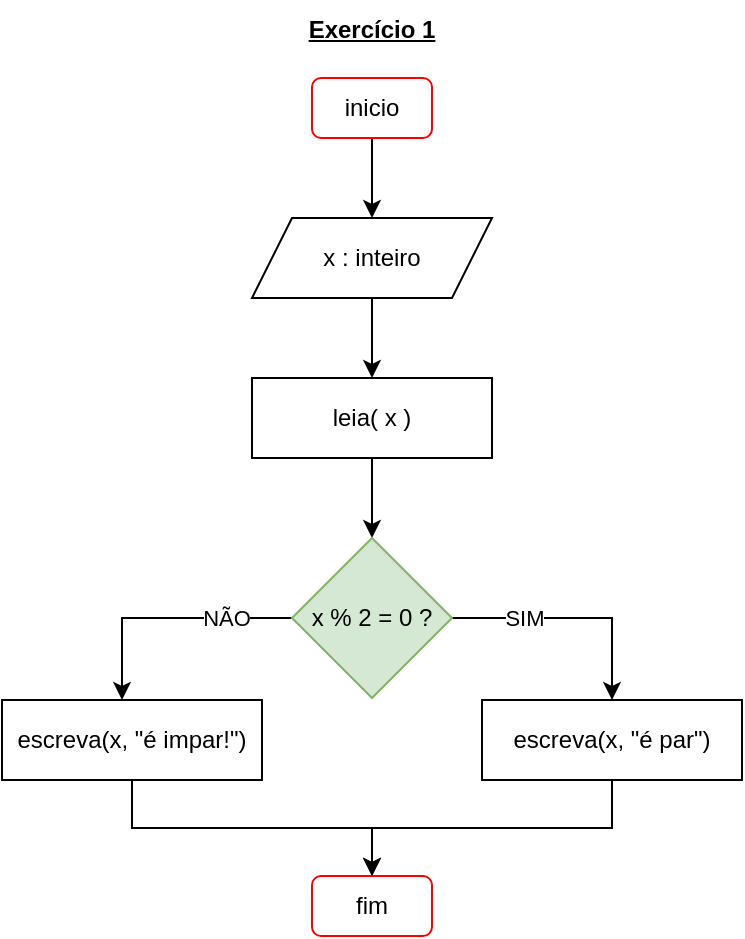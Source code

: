 <mxfile version="18.0.0" type="google" pages="11"><diagram id="ec4JXGjFlfQSFZVieTjN" name="Exercício 1"><mxGraphModel grid="1" page="1" gridSize="10" guides="1" tooltips="1" connect="1" arrows="1" fold="1" pageScale="1" pageWidth="827" pageHeight="1169" math="0" shadow="0"><root><mxCell id="0"/><mxCell id="1" parent="0"/><mxCell id="v7FGW0W22Onnfv4jTw1D-1" value="Exercício 1" style="text;html=1;strokeColor=none;fillColor=none;align=center;verticalAlign=middle;whiteSpace=wrap;rounded=0;fontStyle=5" vertex="1" parent="1"><mxGeometry x="364" y="117" width="100" height="30" as="geometry"/></mxCell><mxCell id="6wxG_hIsGA9apHgpyqQL-1" style="edgeStyle=orthogonalEdgeStyle;rounded=0;orthogonalLoop=1;jettySize=auto;html=1;entryX=0.5;entryY=0;entryDx=0;entryDy=0;" edge="1" parent="1" source="6wxG_hIsGA9apHgpyqQL-2" target="6wxG_hIsGA9apHgpyqQL-4"><mxGeometry relative="1" as="geometry"/></mxCell><mxCell id="6wxG_hIsGA9apHgpyqQL-2" value="inicio" style="rounded=1;whiteSpace=wrap;html=1;strokeColor=#FF0000;" vertex="1" parent="1"><mxGeometry x="384" y="156" width="60" height="30" as="geometry"/></mxCell><mxCell id="6wxG_hIsGA9apHgpyqQL-3" style="edgeStyle=orthogonalEdgeStyle;rounded=0;orthogonalLoop=1;jettySize=auto;html=1;" edge="1" parent="1" source="6wxG_hIsGA9apHgpyqQL-4" target="6wxG_hIsGA9apHgpyqQL-7"><mxGeometry relative="1" as="geometry"/></mxCell><mxCell id="6wxG_hIsGA9apHgpyqQL-4" value="x : inteiro" style="shape=parallelogram;perimeter=parallelogramPerimeter;whiteSpace=wrap;html=1;fixedSize=1;strokeColor=#000000;" vertex="1" parent="1"><mxGeometry x="354" y="226" width="120" height="40" as="geometry"/></mxCell><mxCell id="6wxG_hIsGA9apHgpyqQL-6" style="edgeStyle=orthogonalEdgeStyle;rounded=0;orthogonalLoop=1;jettySize=auto;html=1;entryX=0.5;entryY=0;entryDx=0;entryDy=0;" edge="1" parent="1" source="6wxG_hIsGA9apHgpyqQL-7" target="6wxG_hIsGA9apHgpyqQL-12"><mxGeometry relative="1" as="geometry"/></mxCell><mxCell id="6wxG_hIsGA9apHgpyqQL-7" value="leia( x )" style="whiteSpace=wrap;html=1;strokeColor=#000000;" vertex="1" parent="1"><mxGeometry x="354" y="306" width="120" height="40" as="geometry"/></mxCell><mxCell id="6wxG_hIsGA9apHgpyqQL-8" style="edgeStyle=orthogonalEdgeStyle;rounded=0;orthogonalLoop=1;jettySize=auto;html=1;entryX=0.5;entryY=0;entryDx=0;entryDy=0;" edge="1" parent="1" source="6wxG_hIsGA9apHgpyqQL-12" target="8osGrrs4_ClT8bTZeJCw-3"><mxGeometry relative="1" as="geometry"><mxPoint x="534.0" y="466.0" as="targetPoint"/></mxGeometry></mxCell><mxCell id="6wxG_hIsGA9apHgpyqQL-9" value="SIM" style="edgeLabel;html=1;align=center;verticalAlign=middle;resizable=0;points=[];" connectable="0" vertex="1" parent="6wxG_hIsGA9apHgpyqQL-8"><mxGeometry x="-0.185" relative="1" as="geometry"><mxPoint x="-14" as="offset"/></mxGeometry></mxCell><mxCell id="6wxG_hIsGA9apHgpyqQL-10" style="edgeStyle=orthogonalEdgeStyle;rounded=0;orthogonalLoop=1;jettySize=auto;html=1;exitX=0;exitY=0.5;exitDx=0;exitDy=0;" edge="1" parent="1" source="6wxG_hIsGA9apHgpyqQL-12" target="8osGrrs4_ClT8bTZeJCw-9"><mxGeometry relative="1" as="geometry"><Array as="points"><mxPoint x="289" y="426"/></Array><mxPoint x="289.06" y="466.52" as="targetPoint"/></mxGeometry></mxCell><mxCell id="6wxG_hIsGA9apHgpyqQL-11" value="NÃO" style="edgeLabel;html=1;align=center;verticalAlign=middle;resizable=0;points=[];" connectable="0" vertex="1" parent="6wxG_hIsGA9apHgpyqQL-10"><mxGeometry x="-0.433" y="1" relative="1" as="geometry"><mxPoint x="2" y="-1" as="offset"/></mxGeometry></mxCell><mxCell id="6wxG_hIsGA9apHgpyqQL-12" value="&lt;span&gt;x % 2 = 0 ?&lt;/span&gt;" style="rhombus;whiteSpace=wrap;html=1;fillColor=#d5e8d4;strokeColor=#82b366;" vertex="1" parent="1"><mxGeometry x="374" y="386" width="80" height="80" as="geometry"/></mxCell><mxCell id="8osGrrs4_ClT8bTZeJCw-6" style="edgeStyle=orthogonalEdgeStyle;rounded=0;orthogonalLoop=1;jettySize=auto;html=1;entryX=0.5;entryY=0;entryDx=0;entryDy=0;exitX=0.5;exitY=1;exitDx=0;exitDy=0;" edge="1" parent="1" source="8osGrrs4_ClT8bTZeJCw-9" target="TPDmj40eAJEOQgTm7GCc-1"><mxGeometry relative="1" as="geometry"/></mxCell><mxCell id="TPDmj40eAJEOQgTm7GCc-1" value="fim" style="rounded=1;whiteSpace=wrap;html=1;strokeColor=#FF0000;" vertex="1" parent="1"><mxGeometry x="384" y="555" width="60" height="30" as="geometry"/></mxCell><mxCell id="8osGrrs4_ClT8bTZeJCw-8" style="edgeStyle=orthogonalEdgeStyle;rounded=0;orthogonalLoop=1;jettySize=auto;html=1;exitX=0.5;exitY=1;exitDx=0;exitDy=0;entryX=0.5;entryY=0;entryDx=0;entryDy=0;" edge="1" parent="1" source="8osGrrs4_ClT8bTZeJCw-3" target="TPDmj40eAJEOQgTm7GCc-1"><mxGeometry relative="1" as="geometry"/></mxCell><mxCell id="8osGrrs4_ClT8bTZeJCw-3" value="escreva(x, &quot;é par&quot;)" style="whiteSpace=wrap;html=1;strokeColor=#000000;" vertex="1" parent="1"><mxGeometry x="469" y="467" width="130" height="40" as="geometry"/></mxCell><mxCell id="8osGrrs4_ClT8bTZeJCw-9" value="escreva(x, &quot;é impar!&quot;)" style="whiteSpace=wrap;html=1;strokeColor=#000000;" vertex="1" parent="1"><mxGeometry x="229" y="467" width="130" height="40" as="geometry"/></mxCell></root></mxGraphModel></diagram><diagram id="gyqW7lIwfQKkJwfNKYeg" name="Exercício 2"><mxGraphModel grid="1" page="1" gridSize="10" guides="1" tooltips="1" connect="1" arrows="1" fold="1" pageScale="1" pageWidth="827" pageHeight="1169" math="0" shadow="0"><root><mxCell id="0"/><mxCell id="1" parent="0"/><mxCell id="K1kM7CpiHrpiRsn2geoM-1" value="Exercício 2" style="text;html=1;strokeColor=none;fillColor=none;align=center;verticalAlign=middle;whiteSpace=wrap;rounded=0;fontStyle=5" vertex="1" parent="1"><mxGeometry x="271" y="80" width="100" height="30" as="geometry"/></mxCell><mxCell id="K1kM7CpiHrpiRsn2geoM-2" style="edgeStyle=orthogonalEdgeStyle;rounded=0;orthogonalLoop=1;jettySize=auto;html=1;entryX=0.5;entryY=0;entryDx=0;entryDy=0;" edge="1" parent="1" source="K1kM7CpiHrpiRsn2geoM-3" target="K1kM7CpiHrpiRsn2geoM-5"><mxGeometry relative="1" as="geometry"/></mxCell><mxCell id="K1kM7CpiHrpiRsn2geoM-3" value="inicio" style="rounded=1;whiteSpace=wrap;html=1;strokeColor=#FF0000;" vertex="1" parent="1"><mxGeometry x="291" y="119" width="60" height="30" as="geometry"/></mxCell><mxCell id="K1kM7CpiHrpiRsn2geoM-4" style="edgeStyle=orthogonalEdgeStyle;rounded=0;orthogonalLoop=1;jettySize=auto;html=1;" edge="1" parent="1" source="K1kM7CpiHrpiRsn2geoM-5" target="K1kM7CpiHrpiRsn2geoM-7"><mxGeometry relative="1" as="geometry"/></mxCell><mxCell id="K1kM7CpiHrpiRsn2geoM-5" value="x : inteiro" style="shape=parallelogram;perimeter=parallelogramPerimeter;whiteSpace=wrap;html=1;fixedSize=1;strokeColor=#000000;" vertex="1" parent="1"><mxGeometry x="261" y="189" width="120" height="40" as="geometry"/></mxCell><mxCell id="K1kM7CpiHrpiRsn2geoM-6" style="edgeStyle=orthogonalEdgeStyle;rounded=0;orthogonalLoop=1;jettySize=auto;html=1;entryX=0.5;entryY=0;entryDx=0;entryDy=0;" edge="1" parent="1" source="K1kM7CpiHrpiRsn2geoM-7" target="K1kM7CpiHrpiRsn2geoM-12"><mxGeometry relative="1" as="geometry"/></mxCell><mxCell id="K1kM7CpiHrpiRsn2geoM-7" value="leia( x )" style="whiteSpace=wrap;html=1;strokeColor=#000000;" vertex="1" parent="1"><mxGeometry x="261" y="269" width="120" height="40" as="geometry"/></mxCell><mxCell id="K1kM7CpiHrpiRsn2geoM-8" style="edgeStyle=orthogonalEdgeStyle;rounded=0;orthogonalLoop=1;jettySize=auto;html=1;entryX=0.5;entryY=0;entryDx=0;entryDy=0;" edge="1" parent="1" source="K1kM7CpiHrpiRsn2geoM-12" target="K1kM7CpiHrpiRsn2geoM-19"><mxGeometry relative="1" as="geometry"><mxPoint x="446" y="429.0" as="targetPoint"/></mxGeometry></mxCell><mxCell id="K1kM7CpiHrpiRsn2geoM-9" value="SIM" style="edgeLabel;html=1;align=center;verticalAlign=middle;resizable=0;points=[];" connectable="0" vertex="1" parent="K1kM7CpiHrpiRsn2geoM-8"><mxGeometry x="-0.185" relative="1" as="geometry"><mxPoint x="-6" as="offset"/></mxGeometry></mxCell><mxCell id="K1kM7CpiHrpiRsn2geoM-10" style="edgeStyle=orthogonalEdgeStyle;rounded=0;orthogonalLoop=1;jettySize=auto;html=1;exitX=0;exitY=0.5;exitDx=0;exitDy=0;" edge="1" parent="1" source="K1kM7CpiHrpiRsn2geoM-12" target="K1kM7CpiHrpiRsn2geoM-14"><mxGeometry relative="1" as="geometry"><Array as="points"><mxPoint x="201" y="389"/></Array><mxPoint x="171" y="429" as="targetPoint"/></mxGeometry></mxCell><mxCell id="K1kM7CpiHrpiRsn2geoM-11" value="NÃO" style="edgeLabel;html=1;align=center;verticalAlign=middle;resizable=0;points=[];" connectable="0" vertex="1" parent="K1kM7CpiHrpiRsn2geoM-10"><mxGeometry x="-0.433" y="1" relative="1" as="geometry"><mxPoint x="11" y="-1" as="offset"/></mxGeometry></mxCell><mxCell id="K1kM7CpiHrpiRsn2geoM-12" value="x &amp;gt; 0 ?" style="rhombus;whiteSpace=wrap;html=1;fillColor=#d5e8d4;strokeColor=#82b366;" vertex="1" parent="1"><mxGeometry x="281" y="349" width="80" height="80" as="geometry"/></mxCell><mxCell id="K1kM7CpiHrpiRsn2geoM-13" style="edgeStyle=orthogonalEdgeStyle;rounded=0;orthogonalLoop=1;jettySize=auto;html=1;exitX=0.5;exitY=1;exitDx=0;exitDy=0;entryX=0;entryY=0.5;entryDx=0;entryDy=0;" edge="1" parent="1" source="K1kM7CpiHrpiRsn2geoM-14" target="K1kM7CpiHrpiRsn2geoM-21"><mxGeometry relative="1" as="geometry"><mxPoint x="291" y="743" as="targetPoint"/><Array as="points"><mxPoint x="201" y="654"/></Array></mxGeometry></mxCell><mxCell id="K1kM7CpiHrpiRsn2geoM-14" value="escreva(x, &quot;é negativo!&quot;)" style="whiteSpace=wrap;html=1;strokeColor=#000000;" vertex="1" parent="1"><mxGeometry x="131" y="470" width="140" height="40" as="geometry"/></mxCell><mxCell id="K1kM7CpiHrpiRsn2geoM-15" style="edgeStyle=orthogonalEdgeStyle;rounded=0;orthogonalLoop=1;jettySize=auto;html=1;entryX=0.5;entryY=0;entryDx=0;entryDy=0;" edge="1" parent="1" source="K1kM7CpiHrpiRsn2geoM-19" target="K1kM7CpiHrpiRsn2geoM-23"><mxGeometry relative="1" as="geometry"><mxPoint x="632.0" y="547.0" as="targetPoint"/></mxGeometry></mxCell><mxCell id="K1kM7CpiHrpiRsn2geoM-16" value="SIM" style="edgeLabel;html=1;align=center;verticalAlign=middle;resizable=0;points=[];" connectable="0" vertex="1" parent="K1kM7CpiHrpiRsn2geoM-15"><mxGeometry x="-0.185" relative="1" as="geometry"><mxPoint x="-14" as="offset"/></mxGeometry></mxCell><mxCell id="K1kM7CpiHrpiRsn2geoM-17" style="edgeStyle=orthogonalEdgeStyle;rounded=0;orthogonalLoop=1;jettySize=auto;html=1;exitX=0;exitY=0.5;exitDx=0;exitDy=0;" edge="1" parent="1" source="K1kM7CpiHrpiRsn2geoM-19" target="K1kM7CpiHrpiRsn2geoM-24"><mxGeometry relative="1" as="geometry"><Array as="points"><mxPoint x="472" y="479"/><mxPoint x="387" y="479"/></Array><mxPoint x="387.06" y="547.52" as="targetPoint"/></mxGeometry></mxCell><mxCell id="K1kM7CpiHrpiRsn2geoM-18" value="NÃO" style="edgeLabel;html=1;align=center;verticalAlign=middle;resizable=0;points=[];" connectable="0" vertex="1" parent="K1kM7CpiHrpiRsn2geoM-17"><mxGeometry x="-0.433" y="1" relative="1" as="geometry"><mxPoint x="2" y="-1" as="offset"/></mxGeometry></mxCell><mxCell id="K1kM7CpiHrpiRsn2geoM-19" value="&lt;span&gt;x % 2 = 0 ?&lt;/span&gt;" style="rhombus;whiteSpace=wrap;html=1;fillColor=#d5e8d4;strokeColor=#82b366;" vertex="1" parent="1"><mxGeometry x="472" y="438" width="80" height="80" as="geometry"/></mxCell><mxCell id="K1kM7CpiHrpiRsn2geoM-20" style="edgeStyle=orthogonalEdgeStyle;rounded=0;orthogonalLoop=1;jettySize=auto;html=1;entryX=0.5;entryY=0;entryDx=0;entryDy=0;exitX=0.5;exitY=1;exitDx=0;exitDy=0;" edge="1" parent="1" source="K1kM7CpiHrpiRsn2geoM-24" target="K1kM7CpiHrpiRsn2geoM-21"><mxGeometry relative="1" as="geometry"/></mxCell><mxCell id="K1kM7CpiHrpiRsn2geoM-21" value="fim" style="rounded=1;whiteSpace=wrap;html=1;strokeColor=#FF0000;" vertex="1" parent="1"><mxGeometry x="482" y="639" width="60" height="30" as="geometry"/></mxCell><mxCell id="K1kM7CpiHrpiRsn2geoM-22" style="edgeStyle=orthogonalEdgeStyle;rounded=0;orthogonalLoop=1;jettySize=auto;html=1;exitX=0.5;exitY=1;exitDx=0;exitDy=0;entryX=0.5;entryY=0;entryDx=0;entryDy=0;" edge="1" parent="1" source="K1kM7CpiHrpiRsn2geoM-23" target="K1kM7CpiHrpiRsn2geoM-21"><mxGeometry relative="1" as="geometry"/></mxCell><mxCell id="K1kM7CpiHrpiRsn2geoM-23" value="escreva(x, &quot;é par&quot;)" style="whiteSpace=wrap;html=1;strokeColor=#000000;" vertex="1" parent="1"><mxGeometry x="567" y="548" width="130" height="40" as="geometry"/></mxCell><mxCell id="K1kM7CpiHrpiRsn2geoM-24" value="escreva(x, &quot;é impar!&quot;)" style="whiteSpace=wrap;html=1;strokeColor=#000000;" vertex="1" parent="1"><mxGeometry x="327" y="548" width="130" height="40" as="geometry"/></mxCell></root></mxGraphModel></diagram><diagram id="NDwtkjA7PqX9GY7jBKcX" name="Exercício 3"><mxGraphModel grid="1" page="1" gridSize="10" guides="1" tooltips="1" connect="1" arrows="1" fold="1" pageScale="1" pageWidth="827" pageHeight="1169" math="0" shadow="0"><root><mxCell id="0"/><mxCell id="1" parent="0"/><mxCell id="xeUoGQM4FLahgHn1mV9P-1" value="Exercício 3" style="text;html=1;strokeColor=none;fillColor=none;align=center;verticalAlign=middle;whiteSpace=wrap;rounded=0;fontStyle=5" vertex="1" parent="1"><mxGeometry x="1147.5" y="11" width="100" height="30" as="geometry"/></mxCell><mxCell id="xeUoGQM4FLahgHn1mV9P-2" style="edgeStyle=orthogonalEdgeStyle;rounded=0;orthogonalLoop=1;jettySize=auto;html=1;entryX=0.5;entryY=0;entryDx=0;entryDy=0;" edge="1" parent="1" source="xeUoGQM4FLahgHn1mV9P-3" target="xeUoGQM4FLahgHn1mV9P-5"><mxGeometry relative="1" as="geometry"/></mxCell><mxCell id="xeUoGQM4FLahgHn1mV9P-3" value="inicio" style="rounded=1;whiteSpace=wrap;html=1;strokeColor=#FF0000;" vertex="1" parent="1"><mxGeometry x="1167.5" y="51" width="60" height="30" as="geometry"/></mxCell><mxCell id="xeUoGQM4FLahgHn1mV9P-4" style="edgeStyle=orthogonalEdgeStyle;rounded=0;orthogonalLoop=1;jettySize=auto;html=1;" edge="1" parent="1" source="xeUoGQM4FLahgHn1mV9P-5" target="xeUoGQM4FLahgHn1mV9P-7"><mxGeometry relative="1" as="geometry"/></mxCell><mxCell id="xeUoGQM4FLahgHn1mV9P-5" value="x , y,&amp;nbsp; z&amp;nbsp;: inteiro" style="shape=parallelogram;perimeter=parallelogramPerimeter;whiteSpace=wrap;html=1;fixedSize=1;strokeColor=#000000;" vertex="1" parent="1"><mxGeometry x="1137.5" y="101" width="120" height="20" as="geometry"/></mxCell><mxCell id="xeUoGQM4FLahgHn1mV9P-6" style="edgeStyle=orthogonalEdgeStyle;rounded=0;orthogonalLoop=1;jettySize=auto;html=1;exitX=0.5;exitY=1;exitDx=0;exitDy=0;entryX=0.5;entryY=0;entryDx=0;entryDy=0;" edge="1" parent="1" source="xeUoGQM4FLahgHn1mV9P-7" target="xeUoGQM4FLahgHn1mV9P-17"><mxGeometry relative="1" as="geometry"/></mxCell><mxCell id="xeUoGQM4FLahgHn1mV9P-7" value="leia(x)" style="whiteSpace=wrap;html=1;strokeColor=#000000;" vertex="1" parent="1"><mxGeometry x="1147.5" y="141" width="100" height="20" as="geometry"/></mxCell><mxCell id="xeUoGQM4FLahgHn1mV9P-8" value="escreval(x, &quot;é maior&quot;)" style="whiteSpace=wrap;html=1;strokeColor=#000000;" vertex="1" parent="1"><mxGeometry x="1350" y="280" width="130" height="20" as="geometry"/></mxCell><mxCell id="xeUoGQM4FLahgHn1mV9P-9" style="edgeStyle=orthogonalEdgeStyle;rounded=0;orthogonalLoop=1;jettySize=auto;html=1;exitX=0.5;exitY=1;exitDx=0;exitDy=0;entryX=0.5;entryY=0;entryDx=0;entryDy=0;fontSize=10;" edge="1" parent="1" source="xeUoGQM4FLahgHn1mV9P-10" target="xeUoGQM4FLahgHn1mV9P-32"><mxGeometry relative="1" as="geometry"/></mxCell><mxCell id="xeUoGQM4FLahgHn1mV9P-10" value="escreval(z, &quot;é maior&quot;)" style="whiteSpace=wrap;html=1;strokeColor=#000000;" vertex="1" parent="1"><mxGeometry x="1132.5" y="440" width="130" height="20" as="geometry"/></mxCell><mxCell id="xeUoGQM4FLahgHn1mV9P-11" value="fim" style="rounded=1;whiteSpace=wrap;html=1;strokeColor=#FF0000;" vertex="1" parent="1"><mxGeometry x="1530" y="585" width="60" height="30" as="geometry"/></mxCell><mxCell id="xeUoGQM4FLahgHn1mV9P-12" style="edgeStyle=orthogonalEdgeStyle;rounded=0;orthogonalLoop=1;jettySize=auto;html=1;exitX=1;exitY=0.5;exitDx=0;exitDy=0;" edge="1" parent="1" source="xeUoGQM4FLahgHn1mV9P-15" target="xeUoGQM4FLahgHn1mV9P-8"><mxGeometry relative="1" as="geometry"/></mxCell><mxCell id="xeUoGQM4FLahgHn1mV9P-13" value="VERDADEIRO" style="edgeLabel;html=1;align=center;verticalAlign=middle;resizable=0;points=[];fontSize=10;" connectable="0" vertex="1" parent="xeUoGQM4FLahgHn1mV9P-12"><mxGeometry x="-0.255" y="3" relative="1" as="geometry"><mxPoint x="8" y="3" as="offset"/></mxGeometry></mxCell><mxCell id="xeUoGQM4FLahgHn1mV9P-14" value="FALSO" style="edgeStyle=orthogonalEdgeStyle;rounded=0;orthogonalLoop=1;jettySize=auto;html=1;exitX=0.5;exitY=1;exitDx=0;exitDy=0;entryX=0.5;entryY=0;entryDx=0;entryDy=0;fontSize=10;" edge="1" parent="1" source="xeUoGQM4FLahgHn1mV9P-15" target="xeUoGQM4FLahgHn1mV9P-24"><mxGeometry relative="1" as="geometry"><mxPoint x="1200" y="350" as="targetPoint"/></mxGeometry></mxCell><mxCell id="xeUoGQM4FLahgHn1mV9P-15" value="(x &amp;gt; y) e (x &amp;gt; z)&amp;nbsp;" style="rhombus;whiteSpace=wrap;html=1;fillColor=#d5e8d4;strokeColor=#82b366;" vertex="1" parent="1"><mxGeometry x="1137.5" y="260" width="120" height="60" as="geometry"/></mxCell><mxCell id="xeUoGQM4FLahgHn1mV9P-16" style="edgeStyle=orthogonalEdgeStyle;rounded=0;orthogonalLoop=1;jettySize=auto;html=1;exitX=0.5;exitY=1;exitDx=0;exitDy=0;" edge="1" parent="1" source="xeUoGQM4FLahgHn1mV9P-17" target="xeUoGQM4FLahgHn1mV9P-19"><mxGeometry relative="1" as="geometry"/></mxCell><mxCell id="xeUoGQM4FLahgHn1mV9P-17" value="leia(y)" style="whiteSpace=wrap;html=1;strokeColor=#000000;" vertex="1" parent="1"><mxGeometry x="1147.5" y="181" width="100" height="20" as="geometry"/></mxCell><mxCell id="xeUoGQM4FLahgHn1mV9P-18" style="edgeStyle=orthogonalEdgeStyle;rounded=0;orthogonalLoop=1;jettySize=auto;html=1;exitX=0.5;exitY=1;exitDx=0;exitDy=0;entryX=0.5;entryY=0;entryDx=0;entryDy=0;" edge="1" parent="1" source="xeUoGQM4FLahgHn1mV9P-19" target="xeUoGQM4FLahgHn1mV9P-15"><mxGeometry relative="1" as="geometry"/></mxCell><mxCell id="xeUoGQM4FLahgHn1mV9P-19" value="leia(z)" style="whiteSpace=wrap;html=1;strokeColor=#000000;" vertex="1" parent="1"><mxGeometry x="1147.5" y="220" width="100" height="20" as="geometry"/></mxCell><mxCell id="xeUoGQM4FLahgHn1mV9P-20" value="escreval(y, &quot;é maior&quot;)" style="whiteSpace=wrap;html=1;strokeColor=#000000;" vertex="1" parent="1"><mxGeometry x="1350" y="369" width="130" height="20" as="geometry"/></mxCell><mxCell id="xeUoGQM4FLahgHn1mV9P-21" style="edgeStyle=orthogonalEdgeStyle;rounded=0;orthogonalLoop=1;jettySize=auto;html=1;exitX=1;exitY=0.5;exitDx=0;exitDy=0;" edge="1" parent="1" source="xeUoGQM4FLahgHn1mV9P-24" target="xeUoGQM4FLahgHn1mV9P-20"><mxGeometry relative="1" as="geometry"/></mxCell><mxCell id="xeUoGQM4FLahgHn1mV9P-22" value="VERDADEIRO" style="edgeLabel;html=1;align=center;verticalAlign=middle;resizable=0;points=[];fontSize=10;" connectable="0" vertex="1" parent="xeUoGQM4FLahgHn1mV9P-21"><mxGeometry x="-0.255" y="3" relative="1" as="geometry"><mxPoint x="8" y="2" as="offset"/></mxGeometry></mxCell><mxCell id="xeUoGQM4FLahgHn1mV9P-23" value="FALSO" style="edgeStyle=orthogonalEdgeStyle;rounded=0;orthogonalLoop=1;jettySize=auto;html=1;exitX=0.5;exitY=1;exitDx=0;exitDy=0;fontSize=10;entryX=0.5;entryY=0;entryDx=0;entryDy=0;" edge="1" parent="1" source="xeUoGQM4FLahgHn1mV9P-24" target="xeUoGQM4FLahgHn1mV9P-10"><mxGeometry relative="1" as="geometry"><mxPoint x="1198" y="430" as="targetPoint"/></mxGeometry></mxCell><mxCell id="xeUoGQM4FLahgHn1mV9P-24" value="(y &amp;gt; x) e (y &amp;gt; z)&amp;nbsp;" style="rhombus;whiteSpace=wrap;html=1;fillColor=#d5e8d4;strokeColor=#82b366;" vertex="1" parent="1"><mxGeometry x="1137.5" y="351" width="120" height="60" as="geometry"/></mxCell><mxCell id="xeUoGQM4FLahgHn1mV9P-25" style="edgeStyle=orthogonalEdgeStyle;rounded=0;orthogonalLoop=1;jettySize=auto;html=1;exitX=1;exitY=0.5;exitDx=0;exitDy=0;entryX=0;entryY=0.5;entryDx=0;entryDy=0;fontSize=10;" edge="1" parent="1" source="xeUoGQM4FLahgHn1mV9P-26" target="xeUoGQM4FLahgHn1mV9P-11"><mxGeometry relative="1" as="geometry"/></mxCell><mxCell id="xeUoGQM4FLahgHn1mV9P-26" value="escreval(x, &quot;é menor&quot;)" style="whiteSpace=wrap;html=1;strokeColor=#000000;" vertex="1" parent="1"><mxGeometry x="1350" y="501" width="130" height="20" as="geometry"/></mxCell><mxCell id="xeUoGQM4FLahgHn1mV9P-27" style="edgeStyle=orthogonalEdgeStyle;rounded=0;orthogonalLoop=1;jettySize=auto;html=1;exitX=1;exitY=0.5;exitDx=0;exitDy=0;entryX=0;entryY=0.5;entryDx=0;entryDy=0;fontSize=10;" edge="1" parent="1" source="xeUoGQM4FLahgHn1mV9P-28" target="xeUoGQM4FLahgHn1mV9P-11"><mxGeometry relative="1" as="geometry"/></mxCell><mxCell id="xeUoGQM4FLahgHn1mV9P-28" value="escreval(z, &quot;é menor&quot;)" style="whiteSpace=wrap;html=1;strokeColor=#000000;" vertex="1" parent="1"><mxGeometry x="1350" y="660" width="130" height="20" as="geometry"/></mxCell><mxCell id="xeUoGQM4FLahgHn1mV9P-29" style="edgeStyle=orthogonalEdgeStyle;rounded=0;orthogonalLoop=1;jettySize=auto;html=1;exitX=1;exitY=0.5;exitDx=0;exitDy=0;" edge="1" parent="1" source="xeUoGQM4FLahgHn1mV9P-32" target="xeUoGQM4FLahgHn1mV9P-26"><mxGeometry relative="1" as="geometry"/></mxCell><mxCell id="xeUoGQM4FLahgHn1mV9P-30" value="VERDADEIRO" style="edgeLabel;html=1;align=center;verticalAlign=middle;resizable=0;points=[];fontSize=10;" connectable="0" vertex="1" parent="xeUoGQM4FLahgHn1mV9P-29"><mxGeometry x="-0.255" y="3" relative="1" as="geometry"><mxPoint x="8" y="3" as="offset"/></mxGeometry></mxCell><mxCell id="xeUoGQM4FLahgHn1mV9P-31" value="FALSO" style="edgeStyle=orthogonalEdgeStyle;rounded=0;orthogonalLoop=1;jettySize=auto;html=1;exitX=0.5;exitY=1;exitDx=0;exitDy=0;entryX=0.5;entryY=0;entryDx=0;entryDy=0;fontSize=10;" edge="1" parent="1" source="xeUoGQM4FLahgHn1mV9P-32" target="xeUoGQM4FLahgHn1mV9P-38"><mxGeometry relative="1" as="geometry"><mxPoint x="1203" y="709" as="targetPoint"/></mxGeometry></mxCell><mxCell id="xeUoGQM4FLahgHn1mV9P-32" value="(x &amp;lt; y) e (x &amp;lt; z)&amp;nbsp;" style="rhombus;whiteSpace=wrap;html=1;fillColor=#d5e8d4;strokeColor=#82b366;" vertex="1" parent="1"><mxGeometry x="1137.5" y="480" width="120" height="60" as="geometry"/></mxCell><mxCell id="xeUoGQM4FLahgHn1mV9P-33" style="edgeStyle=orthogonalEdgeStyle;rounded=0;orthogonalLoop=1;jettySize=auto;html=1;exitX=1;exitY=0.5;exitDx=0;exitDy=0;fontSize=10;" edge="1" parent="1" source="xeUoGQM4FLahgHn1mV9P-34"><mxGeometry relative="1" as="geometry"><mxPoint x="1530" y="599.207" as="targetPoint"/></mxGeometry></mxCell><mxCell id="xeUoGQM4FLahgHn1mV9P-34" value="escreval(y, &quot;é menor&quot;)" style="whiteSpace=wrap;html=1;strokeColor=#000000;" vertex="1" parent="1"><mxGeometry x="1350" y="589.5" width="130" height="20" as="geometry"/></mxCell><mxCell id="xeUoGQM4FLahgHn1mV9P-35" style="edgeStyle=orthogonalEdgeStyle;rounded=0;orthogonalLoop=1;jettySize=auto;html=1;exitX=1;exitY=0.5;exitDx=0;exitDy=0;" edge="1" parent="1" source="xeUoGQM4FLahgHn1mV9P-38" target="xeUoGQM4FLahgHn1mV9P-34"><mxGeometry relative="1" as="geometry"/></mxCell><mxCell id="xeUoGQM4FLahgHn1mV9P-36" value="VERDADEIRO" style="edgeLabel;html=1;align=center;verticalAlign=middle;resizable=0;points=[];fontSize=10;" connectable="0" vertex="1" parent="xeUoGQM4FLahgHn1mV9P-35"><mxGeometry x="-0.255" y="3" relative="1" as="geometry"><mxPoint x="8" y="3" as="offset"/></mxGeometry></mxCell><mxCell id="xeUoGQM4FLahgHn1mV9P-37" value="FALSO" style="edgeStyle=orthogonalEdgeStyle;rounded=0;orthogonalLoop=1;jettySize=auto;html=1;exitX=0.5;exitY=1;exitDx=0;exitDy=0;entryX=0;entryY=0.5;entryDx=0;entryDy=0;" edge="1" parent="1" source="xeUoGQM4FLahgHn1mV9P-38" target="xeUoGQM4FLahgHn1mV9P-28"><mxGeometry x="0.266" relative="1" as="geometry"><mxPoint x="1203" y="829" as="targetPoint"/><mxPoint as="offset"/></mxGeometry></mxCell><mxCell id="xeUoGQM4FLahgHn1mV9P-38" value="(y &amp;lt; x) e (y &amp;lt; z)&amp;nbsp;" style="rhombus;whiteSpace=wrap;html=1;fillColor=#d5e8d4;strokeColor=#82b366;" vertex="1" parent="1"><mxGeometry x="1137.5" y="569.5" width="120" height="60" as="geometry"/></mxCell><mxCell id="xeUoGQM4FLahgHn1mV9P-39" value="Exercício 3 - Modificado" style="text;html=1;strokeColor=none;fillColor=none;align=center;verticalAlign=middle;whiteSpace=wrap;rounded=0;fontStyle=5" vertex="1" parent="1"><mxGeometry x="1870" y="11" width="152.5" height="30" as="geometry"/></mxCell><mxCell id="xeUoGQM4FLahgHn1mV9P-40" style="edgeStyle=orthogonalEdgeStyle;rounded=0;orthogonalLoop=1;jettySize=auto;html=1;exitX=0.5;exitY=1;exitDx=0;exitDy=0;entryX=0.5;entryY=0;entryDx=0;entryDy=0;fontSize=10;" edge="1" parent="1" source="xeUoGQM4FLahgHn1mV9P-41" target="xeUoGQM4FLahgHn1mV9P-43"><mxGeometry relative="1" as="geometry"/></mxCell><mxCell id="xeUoGQM4FLahgHn1mV9P-41" value="inicio" style="rounded=1;whiteSpace=wrap;html=1;strokeColor=#FF0000;" vertex="1" parent="1"><mxGeometry x="1917.5" y="61.5" width="60" height="20" as="geometry"/></mxCell><mxCell id="xeUoGQM4FLahgHn1mV9P-42" style="edgeStyle=orthogonalEdgeStyle;rounded=0;orthogonalLoop=1;jettySize=auto;html=1;" edge="1" parent="1" source="xeUoGQM4FLahgHn1mV9P-43" target="xeUoGQM4FLahgHn1mV9P-45"><mxGeometry relative="1" as="geometry"/></mxCell><mxCell id="xeUoGQM4FLahgHn1mV9P-43" value="x , y,&amp;nbsp; z&amp;nbsp;: inteiro&lt;br&gt;maior, menor: inteiro" style="shape=parallelogram;perimeter=parallelogramPerimeter;whiteSpace=wrap;html=1;fixedSize=1;strokeColor=#000000;" vertex="1" parent="1"><mxGeometry x="1872.5" y="101.5" width="150" height="40" as="geometry"/></mxCell><mxCell id="xeUoGQM4FLahgHn1mV9P-44" style="edgeStyle=orthogonalEdgeStyle;rounded=0;orthogonalLoop=1;jettySize=auto;html=1;exitX=0.5;exitY=1;exitDx=0;exitDy=0;entryX=0.5;entryY=0;entryDx=0;entryDy=0;" edge="1" parent="1" source="xeUoGQM4FLahgHn1mV9P-45" target="xeUoGQM4FLahgHn1mV9P-47"><mxGeometry relative="1" as="geometry"/></mxCell><mxCell id="xeUoGQM4FLahgHn1mV9P-45" value="leia(x)" style="whiteSpace=wrap;html=1;strokeColor=#000000;" vertex="1" parent="1"><mxGeometry x="1897.5" y="161.5" width="100" height="20" as="geometry"/></mxCell><mxCell id="J4Vk1i1V731-pHHqRStg-2" style="edgeStyle=orthogonalEdgeStyle;rounded=0;orthogonalLoop=1;jettySize=auto;html=1;exitX=0.5;exitY=1;exitDx=0;exitDy=0;" edge="1" parent="1" source="xeUoGQM4FLahgHn1mV9P-47" target="J4Vk1i1V731-pHHqRStg-1"><mxGeometry relative="1" as="geometry"/></mxCell><mxCell id="xeUoGQM4FLahgHn1mV9P-47" value="maior &amp;lt;- x" style="whiteSpace=wrap;html=1;strokeColor=#000000;" vertex="1" parent="1"><mxGeometry x="1897.5" y="201.5" width="100" height="20" as="geometry"/></mxCell><mxCell id="xeUoGQM4FLahgHn1mV9P-48" style="edgeStyle=orthogonalEdgeStyle;rounded=0;orthogonalLoop=1;jettySize=auto;html=1;exitX=0.5;exitY=1;exitDx=0;exitDy=0;entryX=0.5;entryY=0;entryDx=0;entryDy=0;" edge="1" parent="1" source="xeUoGQM4FLahgHn1mV9P-49" target="xeUoGQM4FLahgHn1mV9P-52"><mxGeometry relative="1" as="geometry"/></mxCell><mxCell id="xeUoGQM4FLahgHn1mV9P-49" value="leia(y)" style="whiteSpace=wrap;html=1;strokeColor=#000000;" vertex="1" parent="1"><mxGeometry x="1897.5" y="280" width="100" height="20" as="geometry"/></mxCell><mxCell id="xeUoGQM4FLahgHn1mV9P-50" value="SIM" style="edgeStyle=orthogonalEdgeStyle;rounded=0;orthogonalLoop=1;jettySize=auto;html=1;exitX=1;exitY=0.5;exitDx=0;exitDy=0;fillColor=#fff2cc;strokeColor=#d6b656;" edge="1" parent="1" source="xeUoGQM4FLahgHn1mV9P-52" target="xeUoGQM4FLahgHn1mV9P-54"><mxGeometry x="0.03" relative="1" as="geometry"><mxPoint as="offset"/></mxGeometry></mxCell><mxCell id="xeUoGQM4FLahgHn1mV9P-51" style="edgeStyle=orthogonalEdgeStyle;rounded=0;orthogonalLoop=1;jettySize=auto;html=1;exitX=0.5;exitY=1;exitDx=0;exitDy=0;fillColor=#fff2cc;strokeColor=#d6b656;entryX=0.5;entryY=0;entryDx=0;entryDy=0;" edge="1" parent="1" source="xeUoGQM4FLahgHn1mV9P-52" target="J4Vk1i1V731-pHHqRStg-9"><mxGeometry relative="1" as="geometry"><mxPoint x="1948" y="390" as="targetPoint"/></mxGeometry></mxCell><mxCell id="xeUoGQM4FLahgHn1mV9P-52" value="y &amp;gt; maior" style="rhombus;whiteSpace=wrap;html=1;fillColor=#fff2cc;strokeColor=#d6b656;" vertex="1" parent="1"><mxGeometry x="1897.5" y="320" width="100" height="60" as="geometry"/></mxCell><mxCell id="J4Vk1i1V731-pHHqRStg-14" style="edgeStyle=orthogonalEdgeStyle;rounded=0;orthogonalLoop=1;jettySize=auto;html=1;exitX=0.5;exitY=1;exitDx=0;exitDy=0;entryX=0.5;entryY=0;entryDx=0;entryDy=0;fillColor=#fff2cc;strokeColor=#d6b656;" edge="1" parent="1" source="xeUoGQM4FLahgHn1mV9P-54" target="J4Vk1i1V731-pHHqRStg-9"><mxGeometry relative="1" as="geometry"><Array as="points"><mxPoint x="2130" y="390"/><mxPoint x="1948" y="390"/></Array></mxGeometry></mxCell><mxCell id="xeUoGQM4FLahgHn1mV9P-54" value="maior &amp;lt;- y" style="whiteSpace=wrap;html=1;strokeColor=#d6b656;fillColor=#fff2cc;" vertex="1" parent="1"><mxGeometry x="2080" y="340" width="100" height="20" as="geometry"/></mxCell><mxCell id="xeUoGQM4FLahgHn1mV9P-76" style="edgeStyle=orthogonalEdgeStyle;rounded=0;orthogonalLoop=1;jettySize=auto;html=1;exitX=0.5;exitY=1;exitDx=0;exitDy=0;fontSize=10;" edge="1" parent="1" source="xeUoGQM4FLahgHn1mV9P-77" target="xeUoGQM4FLahgHn1mV9P-78"><mxGeometry relative="1" as="geometry"/></mxCell><mxCell id="xeUoGQM4FLahgHn1mV9P-77" value="escreval(maior,&quot; é o menor valor&quot;)" style="whiteSpace=wrap;html=1;strokeColor=#82b366;fillColor=#d5e8d4;" vertex="1" parent="1"><mxGeometry x="1847.5" y="720" width="200" height="20" as="geometry"/></mxCell><mxCell id="xeUoGQM4FLahgHn1mV9P-78" value="fim" style="rounded=1;whiteSpace=wrap;html=1;strokeColor=#FF0000;" vertex="1" parent="1"><mxGeometry x="1917.5" y="760" width="60" height="20" as="geometry"/></mxCell><mxCell id="J4Vk1i1V731-pHHqRStg-4" style="edgeStyle=orthogonalEdgeStyle;rounded=0;orthogonalLoop=1;jettySize=auto;html=1;exitX=0.5;exitY=1;exitDx=0;exitDy=0;entryX=0.5;entryY=0;entryDx=0;entryDy=0;" edge="1" parent="1" source="J4Vk1i1V731-pHHqRStg-1" target="xeUoGQM4FLahgHn1mV9P-49"><mxGeometry relative="1" as="geometry"/></mxCell><mxCell id="J4Vk1i1V731-pHHqRStg-1" value="menor &amp;lt;- x" style="whiteSpace=wrap;html=1;strokeColor=#000000;" vertex="1" parent="1"><mxGeometry x="1897.5" y="240" width="100" height="20" as="geometry"/></mxCell><mxCell id="J4Vk1i1V731-pHHqRStg-7" value="SIM" style="edgeStyle=orthogonalEdgeStyle;rounded=0;orthogonalLoop=1;jettySize=auto;html=1;exitX=1;exitY=0.5;exitDx=0;exitDy=0;fillColor=#d5e8d4;strokeColor=#82b366;" edge="1" parent="1" source="J4Vk1i1V731-pHHqRStg-9" target="J4Vk1i1V731-pHHqRStg-11"><mxGeometry x="0.03" relative="1" as="geometry"><mxPoint as="offset"/></mxGeometry></mxCell><mxCell id="J4Vk1i1V731-pHHqRStg-8" style="edgeStyle=orthogonalEdgeStyle;rounded=0;orthogonalLoop=1;jettySize=auto;html=1;exitX=0.5;exitY=1;exitDx=0;exitDy=0;entryX=0.5;entryY=0;entryDx=0;entryDy=0;fillColor=#d5e8d4;strokeColor=#82b366;" edge="1" parent="1" source="J4Vk1i1V731-pHHqRStg-9" target="J4Vk1i1V731-pHHqRStg-13"><mxGeometry relative="1" as="geometry"/></mxCell><mxCell id="J4Vk1i1V731-pHHqRStg-9" value="y &amp;lt; menor" style="rhombus;whiteSpace=wrap;html=1;fillColor=#d5e8d4;strokeColor=#82b366;" vertex="1" parent="1"><mxGeometry x="1897.5" y="401" width="100" height="60" as="geometry"/></mxCell><mxCell id="J4Vk1i1V731-pHHqRStg-10" style="edgeStyle=orthogonalEdgeStyle;rounded=0;orthogonalLoop=1;jettySize=auto;html=1;exitX=0.5;exitY=1;exitDx=0;exitDy=0;entryX=0.5;entryY=0;entryDx=0;entryDy=0;fillColor=#d5e8d4;strokeColor=#82b366;" edge="1" parent="1" source="J4Vk1i1V731-pHHqRStg-11" target="J4Vk1i1V731-pHHqRStg-13"><mxGeometry relative="1" as="geometry"><Array as="points"><mxPoint x="2130" y="471"/><mxPoint x="1948" y="471"/></Array></mxGeometry></mxCell><mxCell id="J4Vk1i1V731-pHHqRStg-11" value="menor &amp;lt;- y" style="whiteSpace=wrap;html=1;strokeColor=#82b366;fillColor=#d5e8d4;" vertex="1" parent="1"><mxGeometry x="2080" y="421" width="100" height="20" as="geometry"/></mxCell><mxCell id="J4Vk1i1V731-pHHqRStg-12" style="edgeStyle=orthogonalEdgeStyle;rounded=0;orthogonalLoop=1;jettySize=auto;html=1;exitX=0.5;exitY=1;exitDx=0;exitDy=0;entryX=0.5;entryY=0;entryDx=0;entryDy=0;" edge="1" parent="1" source="J4Vk1i1V731-pHHqRStg-13"><mxGeometry relative="1" as="geometry"><mxPoint x="1947.5" y="521" as="targetPoint"/></mxGeometry></mxCell><mxCell id="J4Vk1i1V731-pHHqRStg-13" value="leia(z)" style="whiteSpace=wrap;html=1;" vertex="1" parent="1"><mxGeometry x="1897.5" y="482" width="100" height="20" as="geometry"/></mxCell><mxCell id="J4Vk1i1V731-pHHqRStg-15" value="SIM" style="edgeStyle=orthogonalEdgeStyle;rounded=0;orthogonalLoop=1;jettySize=auto;html=1;exitX=1;exitY=0.5;exitDx=0;exitDy=0;fillColor=#fff2cc;strokeColor=#d6b656;" edge="1" parent="1" source="J4Vk1i1V731-pHHqRStg-17" target="J4Vk1i1V731-pHHqRStg-19"><mxGeometry x="0.03" relative="1" as="geometry"><mxPoint as="offset"/></mxGeometry></mxCell><mxCell id="J4Vk1i1V731-pHHqRStg-30" style="edgeStyle=orthogonalEdgeStyle;rounded=0;orthogonalLoop=1;jettySize=auto;html=1;exitX=0.5;exitY=1;exitDx=0;exitDy=0;entryX=0.5;entryY=0;entryDx=0;entryDy=0;fillColor=#fff2cc;strokeColor=#d6b656;" edge="1" parent="1" source="J4Vk1i1V731-pHHqRStg-17" target="J4Vk1i1V731-pHHqRStg-26"><mxGeometry relative="1" as="geometry"/></mxCell><mxCell id="J4Vk1i1V731-pHHqRStg-17" value="z &amp;gt; maior" style="rhombus;whiteSpace=wrap;html=1;fillColor=#fff2cc;strokeColor=#d6b656;" vertex="1" parent="1"><mxGeometry x="1897.5" y="521" width="100" height="60" as="geometry"/></mxCell><mxCell id="J4Vk1i1V731-pHHqRStg-32" style="edgeStyle=orthogonalEdgeStyle;rounded=0;orthogonalLoop=1;jettySize=auto;html=1;exitX=0.5;exitY=1;exitDx=0;exitDy=0;fillColor=#fff2cc;strokeColor=#d6b656;" edge="1" parent="1" source="J4Vk1i1V731-pHHqRStg-19" target="J4Vk1i1V731-pHHqRStg-26"><mxGeometry relative="1" as="geometry"><Array as="points"><mxPoint x="2130" y="590"/><mxPoint x="1948" y="590"/></Array></mxGeometry></mxCell><mxCell id="J4Vk1i1V731-pHHqRStg-19" value="maior &amp;lt;- z" style="whiteSpace=wrap;html=1;strokeColor=#d6b656;fillColor=#fff2cc;" vertex="1" parent="1"><mxGeometry x="2080" y="541" width="100" height="20" as="geometry"/></mxCell><mxCell id="J4Vk1i1V731-pHHqRStg-22" style="edgeStyle=orthogonalEdgeStyle;rounded=0;orthogonalLoop=1;jettySize=auto;html=1;exitX=0.5;exitY=1;exitDx=0;exitDy=0;entryX=0.5;entryY=0;entryDx=0;entryDy=0;fontSize=10;fillColor=#fff2cc;strokeColor=#d6b656;" edge="1" parent="1" source="J4Vk1i1V731-pHHqRStg-23" target="xeUoGQM4FLahgHn1mV9P-77"><mxGeometry relative="1" as="geometry"><mxPoint x="1947.5" y="718" as="targetPoint"/></mxGeometry></mxCell><mxCell id="J4Vk1i1V731-pHHqRStg-23" value="escreval(maior,&quot; é o maior valor&quot;)" style="whiteSpace=wrap;html=1;strokeColor=#d6b656;fillColor=#fff2cc;" vertex="1" parent="1"><mxGeometry x="1847.5" y="680" width="200" height="20" as="geometry"/></mxCell><mxCell id="J4Vk1i1V731-pHHqRStg-24" value="SIM" style="edgeStyle=orthogonalEdgeStyle;rounded=0;orthogonalLoop=1;jettySize=auto;html=1;exitX=1;exitY=0.5;exitDx=0;exitDy=0;fillColor=#d5e8d4;strokeColor=#82b366;" edge="1" parent="1" source="J4Vk1i1V731-pHHqRStg-26" target="J4Vk1i1V731-pHHqRStg-28"><mxGeometry x="0.03" relative="1" as="geometry"><mxPoint as="offset"/></mxGeometry></mxCell><mxCell id="J4Vk1i1V731-pHHqRStg-25" style="edgeStyle=orthogonalEdgeStyle;rounded=0;orthogonalLoop=1;jettySize=auto;html=1;exitX=0.5;exitY=1;exitDx=0;exitDy=0;entryX=0.5;entryY=0;entryDx=0;entryDy=0;fillColor=#d5e8d4;strokeColor=#82b366;" edge="1" parent="1" source="J4Vk1i1V731-pHHqRStg-26" target="J4Vk1i1V731-pHHqRStg-23"><mxGeometry relative="1" as="geometry"><mxPoint x="1947.5" y="680" as="targetPoint"/></mxGeometry></mxCell><mxCell id="J4Vk1i1V731-pHHqRStg-26" value="z &amp;gt; menor" style="rhombus;whiteSpace=wrap;html=1;fillColor=#d5e8d4;strokeColor=#82b366;" vertex="1" parent="1"><mxGeometry x="1897.5" y="599" width="100" height="60" as="geometry"/></mxCell><mxCell id="J4Vk1i1V731-pHHqRStg-33" style="edgeStyle=orthogonalEdgeStyle;rounded=0;orthogonalLoop=1;jettySize=auto;html=1;exitX=0.5;exitY=1;exitDx=0;exitDy=0;entryX=0.5;entryY=0;entryDx=0;entryDy=0;fillColor=#d5e8d4;strokeColor=#82b366;" edge="1" parent="1" source="J4Vk1i1V731-pHHqRStg-28" target="J4Vk1i1V731-pHHqRStg-23"><mxGeometry relative="1" as="geometry"><Array as="points"><mxPoint x="2130" y="670"/><mxPoint x="1948" y="670"/></Array></mxGeometry></mxCell><mxCell id="J4Vk1i1V731-pHHqRStg-28" value="menor &amp;lt;- z" style="whiteSpace=wrap;html=1;strokeColor=#82b366;fillColor=#d5e8d4;" vertex="1" parent="1"><mxGeometry x="2080" y="619" width="100" height="20" as="geometry"/></mxCell></root></mxGraphModel></diagram><diagram id="3VcZAkV6v2IgC18Mqvb_" name="Exercício 4"><mxGraphModel grid="1" page="1" gridSize="10" guides="1" tooltips="1" connect="1" arrows="1" fold="1" pageScale="1" pageWidth="827" pageHeight="1169" math="0" shadow="0"><root><mxCell id="0"/><mxCell id="1" parent="0"/><mxCell id="Dwb1rDRxv-95nrW9H8b8-22" value="&lt;span style=&quot;font-weight: 700&quot;&gt;Exercício 4&lt;/span&gt;" style="text;html=1;strokeColor=none;fillColor=none;align=center;verticalAlign=middle;whiteSpace=wrap;rounded=0;fontStyle=4" vertex="1" parent="1"><mxGeometry x="292" y="60" width="100" height="30" as="geometry"/></mxCell><mxCell id="Dwb1rDRxv-95nrW9H8b8-23" value="" style="edgeStyle=orthogonalEdgeStyle;rounded=0;orthogonalLoop=1;jettySize=auto;html=1;" edge="1" parent="1" source="Dwb1rDRxv-95nrW9H8b8-24" target="Dwb1rDRxv-95nrW9H8b8-26"><mxGeometry relative="1" as="geometry"/></mxCell><mxCell id="Dwb1rDRxv-95nrW9H8b8-24" value="inicio" style="rounded=1;whiteSpace=wrap;html=1;strokeColor=#FF0000;" vertex="1" parent="1"><mxGeometry x="312" y="99.5" width="60" height="20" as="geometry"/></mxCell><mxCell id="Dwb1rDRxv-95nrW9H8b8-25" style="edgeStyle=orthogonalEdgeStyle;rounded=0;orthogonalLoop=1;jettySize=auto;html=1;" edge="1" parent="1" source="Dwb1rDRxv-95nrW9H8b8-26" target="Dwb1rDRxv-95nrW9H8b8-28"><mxGeometry relative="1" as="geometry"/></mxCell><mxCell id="Dwb1rDRxv-95nrW9H8b8-26" value="a, b, c, d, e : inteiro&lt;br&gt;m : real" style="shape=parallelogram;perimeter=parallelogramPerimeter;whiteSpace=wrap;html=1;fixedSize=1;strokeColor=#000000;" vertex="1" parent="1"><mxGeometry x="252" y="140.5" width="180" height="40" as="geometry"/></mxCell><mxCell id="Dwb1rDRxv-95nrW9H8b8-27" style="edgeStyle=orthogonalEdgeStyle;rounded=0;orthogonalLoop=1;jettySize=auto;html=1;entryX=0.5;entryY=0;entryDx=0;entryDy=0;" edge="1" parent="1" source="Dwb1rDRxv-95nrW9H8b8-28" target="Dwb1rDRxv-95nrW9H8b8-30"><mxGeometry relative="1" as="geometry"><mxPoint x="342" y="320" as="targetPoint"/></mxGeometry></mxCell><mxCell id="Dwb1rDRxv-95nrW9H8b8-28" value="leia(a, b, c, d, e)" style="whiteSpace=wrap;html=1;strokeColor=#000000;" vertex="1" parent="1"><mxGeometry x="267" y="200" width="150" height="20" as="geometry"/></mxCell><mxCell id="Dwb1rDRxv-95nrW9H8b8-29" style="edgeStyle=orthogonalEdgeStyle;rounded=0;orthogonalLoop=1;jettySize=auto;html=1;exitX=0.5;exitY=1;exitDx=0;exitDy=0;entryX=0.5;entryY=0;entryDx=0;entryDy=0;" edge="1" parent="1" source="Dwb1rDRxv-95nrW9H8b8-30" target="Dwb1rDRxv-95nrW9H8b8-31"><mxGeometry relative="1" as="geometry"/></mxCell><mxCell id="Dwb1rDRxv-95nrW9H8b8-30" value="m &amp;lt;- (a, b, c, d, e)/5" style="whiteSpace=wrap;html=1;strokeColor=#000000;" vertex="1" parent="1"><mxGeometry x="267" y="240" width="150" height="20" as="geometry"/></mxCell><mxCell id="Jzsl5k4lCiNNTUYSCopg-1" style="edgeStyle=orthogonalEdgeStyle;rounded=0;orthogonalLoop=1;jettySize=auto;html=1;exitX=0.5;exitY=1;exitDx=0;exitDy=0;entryX=0.5;entryY=0;entryDx=0;entryDy=0;" edge="1" parent="1" source="Dwb1rDRxv-95nrW9H8b8-31" target="Dwb1rDRxv-95nrW9H8b8-34"><mxGeometry relative="1" as="geometry"/></mxCell><mxCell id="Dwb1rDRxv-95nrW9H8b8-31" value="escreva(m)" style="whiteSpace=wrap;html=1;strokeColor=#000000;" vertex="1" parent="1"><mxGeometry x="267" y="280" width="150" height="20" as="geometry"/></mxCell><mxCell id="Dwb1rDRxv-95nrW9H8b8-32" value="SIM" style="edgeStyle=orthogonalEdgeStyle;rounded=0;orthogonalLoop=1;jettySize=auto;html=1;exitX=1;exitY=0.5;exitDx=0;exitDy=0;" edge="1" parent="1" source="Dwb1rDRxv-95nrW9H8b8-34" target="Dwb1rDRxv-95nrW9H8b8-36"><mxGeometry x="0.03" relative="1" as="geometry"><mxPoint as="offset"/></mxGeometry></mxCell><mxCell id="Jzsl5k4lCiNNTUYSCopg-8" style="edgeStyle=orthogonalEdgeStyle;rounded=0;orthogonalLoop=1;jettySize=auto;html=1;exitX=0.5;exitY=1;exitDx=0;exitDy=0;" edge="1" parent="1" source="Dwb1rDRxv-95nrW9H8b8-34" target="Jzsl5k4lCiNNTUYSCopg-3"><mxGeometry relative="1" as="geometry"/></mxCell><mxCell id="Dwb1rDRxv-95nrW9H8b8-34" value="a &amp;gt; m" style="rhombus;whiteSpace=wrap;html=1;fillColor=#d5e8d4;strokeColor=#82b366;" vertex="1" parent="1"><mxGeometry x="292" y="320" width="100" height="60" as="geometry"/></mxCell><mxCell id="zO-T55YtELYcFsmRyy4K-12" style="edgeStyle=orthogonalEdgeStyle;rounded=0;orthogonalLoop=1;jettySize=auto;html=1;exitX=0.5;exitY=1;exitDx=0;exitDy=0;entryX=0.5;entryY=0;entryDx=0;entryDy=0;fontSize=10;" edge="1" parent="1" source="Dwb1rDRxv-95nrW9H8b8-36" target="Jzsl5k4lCiNNTUYSCopg-3"><mxGeometry relative="1" as="geometry"><Array as="points"><mxPoint x="510" y="390"/><mxPoint x="342" y="390"/></Array></mxGeometry></mxCell><mxCell id="Dwb1rDRxv-95nrW9H8b8-36" value="escreval(a)" style="whiteSpace=wrap;html=1;strokeColor=#000000;" vertex="1" parent="1"><mxGeometry x="460" y="340" width="100" height="20" as="geometry"/></mxCell><mxCell id="Jzsl5k4lCiNNTUYSCopg-2" value="SIM" style="edgeStyle=orthogonalEdgeStyle;rounded=0;orthogonalLoop=1;jettySize=auto;html=1;exitX=1;exitY=0.5;exitDx=0;exitDy=0;" edge="1" parent="1" source="Jzsl5k4lCiNNTUYSCopg-3" target="Jzsl5k4lCiNNTUYSCopg-4"><mxGeometry x="0.03" relative="1" as="geometry"><mxPoint as="offset"/></mxGeometry></mxCell><mxCell id="zO-T55YtELYcFsmRyy4K-11" style="edgeStyle=orthogonalEdgeStyle;rounded=0;orthogonalLoop=1;jettySize=auto;html=1;exitX=0.5;exitY=1;exitDx=0;exitDy=0;fontSize=10;" edge="1" parent="1" source="Jzsl5k4lCiNNTUYSCopg-3" target="zO-T55YtELYcFsmRyy4K-2"><mxGeometry relative="1" as="geometry"/></mxCell><mxCell id="Jzsl5k4lCiNNTUYSCopg-3" value="b &amp;gt; m" style="rhombus;whiteSpace=wrap;html=1;fillColor=#d5e8d4;strokeColor=#82b366;" vertex="1" parent="1"><mxGeometry x="292" y="400" width="100" height="60" as="geometry"/></mxCell><mxCell id="zO-T55YtELYcFsmRyy4K-13" style="edgeStyle=orthogonalEdgeStyle;rounded=0;orthogonalLoop=1;jettySize=auto;html=1;exitX=0.5;exitY=1;exitDx=0;exitDy=0;entryX=0.5;entryY=0;entryDx=0;entryDy=0;fontSize=10;" edge="1" parent="1" source="Jzsl5k4lCiNNTUYSCopg-4" target="zO-T55YtELYcFsmRyy4K-2"><mxGeometry relative="1" as="geometry"><Array as="points"><mxPoint x="510" y="470"/><mxPoint x="342" y="470"/></Array></mxGeometry></mxCell><mxCell id="Jzsl5k4lCiNNTUYSCopg-4" value="escreval(b)" style="whiteSpace=wrap;html=1;strokeColor=#000000;" vertex="1" parent="1"><mxGeometry x="460" y="420" width="100" height="20" as="geometry"/></mxCell><mxCell id="zO-T55YtELYcFsmRyy4K-1" value="SIM" style="edgeStyle=orthogonalEdgeStyle;rounded=0;orthogonalLoop=1;jettySize=auto;html=1;exitX=1;exitY=0.5;exitDx=0;exitDy=0;" edge="1" parent="1" source="zO-T55YtELYcFsmRyy4K-2" target="zO-T55YtELYcFsmRyy4K-3"><mxGeometry x="0.03" relative="1" as="geometry"><mxPoint as="offset"/></mxGeometry></mxCell><mxCell id="zO-T55YtELYcFsmRyy4K-14" style="edgeStyle=orthogonalEdgeStyle;rounded=0;orthogonalLoop=1;jettySize=auto;html=1;exitX=0.5;exitY=1;exitDx=0;exitDy=0;entryX=0.5;entryY=0;entryDx=0;entryDy=0;fontSize=10;" edge="1" parent="1" source="zO-T55YtELYcFsmRyy4K-2" target="zO-T55YtELYcFsmRyy4K-5"><mxGeometry relative="1" as="geometry"/></mxCell><mxCell id="zO-T55YtELYcFsmRyy4K-2" value="c &amp;gt; m" style="rhombus;whiteSpace=wrap;html=1;fillColor=#d5e8d4;strokeColor=#82b366;" vertex="1" parent="1"><mxGeometry x="292" y="480" width="100" height="60" as="geometry"/></mxCell><mxCell id="zO-T55YtELYcFsmRyy4K-15" style="edgeStyle=orthogonalEdgeStyle;rounded=0;orthogonalLoop=1;jettySize=auto;html=1;exitX=0.5;exitY=1;exitDx=0;exitDy=0;entryX=0.5;entryY=0;entryDx=0;entryDy=0;fontSize=10;" edge="1" parent="1" source="zO-T55YtELYcFsmRyy4K-3" target="zO-T55YtELYcFsmRyy4K-5"><mxGeometry relative="1" as="geometry"><Array as="points"><mxPoint x="510" y="550"/><mxPoint x="342" y="550"/></Array></mxGeometry></mxCell><mxCell id="zO-T55YtELYcFsmRyy4K-3" value="escreval(c)" style="whiteSpace=wrap;html=1;strokeColor=#000000;" vertex="1" parent="1"><mxGeometry x="460" y="500" width="100" height="20" as="geometry"/></mxCell><mxCell id="zO-T55YtELYcFsmRyy4K-4" value="SIM" style="edgeStyle=orthogonalEdgeStyle;rounded=0;orthogonalLoop=1;jettySize=auto;html=1;exitX=1;exitY=0.5;exitDx=0;exitDy=0;" edge="1" parent="1" source="zO-T55YtELYcFsmRyy4K-5" target="zO-T55YtELYcFsmRyy4K-6"><mxGeometry x="0.03" relative="1" as="geometry"><mxPoint as="offset"/></mxGeometry></mxCell><mxCell id="zO-T55YtELYcFsmRyy4K-16" style="edgeStyle=orthogonalEdgeStyle;rounded=0;orthogonalLoop=1;jettySize=auto;html=1;exitX=0.5;exitY=1;exitDx=0;exitDy=0;entryX=0.5;entryY=0;entryDx=0;entryDy=0;fontSize=10;" edge="1" parent="1" source="zO-T55YtELYcFsmRyy4K-5" target="zO-T55YtELYcFsmRyy4K-8"><mxGeometry relative="1" as="geometry"/></mxCell><mxCell id="zO-T55YtELYcFsmRyy4K-5" value="d &amp;gt; m" style="rhombus;whiteSpace=wrap;html=1;fillColor=#d5e8d4;strokeColor=#82b366;" vertex="1" parent="1"><mxGeometry x="292" y="560" width="100" height="60" as="geometry"/></mxCell><mxCell id="zO-T55YtELYcFsmRyy4K-17" style="edgeStyle=orthogonalEdgeStyle;rounded=0;orthogonalLoop=1;jettySize=auto;html=1;exitX=0.5;exitY=1;exitDx=0;exitDy=0;entryX=0.5;entryY=0;entryDx=0;entryDy=0;fontSize=10;" edge="1" parent="1" source="zO-T55YtELYcFsmRyy4K-6" target="zO-T55YtELYcFsmRyy4K-8"><mxGeometry relative="1" as="geometry"><Array as="points"><mxPoint x="510" y="630"/><mxPoint x="342" y="630"/></Array></mxGeometry></mxCell><mxCell id="zO-T55YtELYcFsmRyy4K-6" value="escreval(d)" style="whiteSpace=wrap;html=1;strokeColor=#000000;" vertex="1" parent="1"><mxGeometry x="460" y="580" width="100" height="20" as="geometry"/></mxCell><mxCell id="zO-T55YtELYcFsmRyy4K-7" value="SIM" style="edgeStyle=orthogonalEdgeStyle;rounded=0;orthogonalLoop=1;jettySize=auto;html=1;exitX=1;exitY=0.5;exitDx=0;exitDy=0;" edge="1" parent="1" source="zO-T55YtELYcFsmRyy4K-8" target="zO-T55YtELYcFsmRyy4K-9"><mxGeometry x="0.03" relative="1" as="geometry"><mxPoint as="offset"/></mxGeometry></mxCell><mxCell id="zO-T55YtELYcFsmRyy4K-18" style="edgeStyle=orthogonalEdgeStyle;rounded=0;orthogonalLoop=1;jettySize=auto;html=1;exitX=0.5;exitY=1;exitDx=0;exitDy=0;fontSize=10;" edge="1" parent="1" source="zO-T55YtELYcFsmRyy4K-8"><mxGeometry relative="1" as="geometry"><mxPoint x="342.276" y="720" as="targetPoint"/></mxGeometry></mxCell><mxCell id="zO-T55YtELYcFsmRyy4K-8" value="e &amp;gt; m" style="rhombus;whiteSpace=wrap;html=1;fillColor=#d5e8d4;strokeColor=#82b366;" vertex="1" parent="1"><mxGeometry x="292" y="640" width="100" height="60" as="geometry"/></mxCell><mxCell id="zO-T55YtELYcFsmRyy4K-21" style="edgeStyle=orthogonalEdgeStyle;rounded=0;orthogonalLoop=1;jettySize=auto;html=1;exitX=0.5;exitY=1;exitDx=0;exitDy=0;entryX=0.5;entryY=0;entryDx=0;entryDy=0;fontSize=10;" edge="1" parent="1" source="zO-T55YtELYcFsmRyy4K-9" target="zO-T55YtELYcFsmRyy4K-20"><mxGeometry relative="1" as="geometry"><Array as="points"><mxPoint x="510" y="710"/><mxPoint x="342" y="710"/></Array></mxGeometry></mxCell><mxCell id="zO-T55YtELYcFsmRyy4K-9" value="escreval(e)" style="whiteSpace=wrap;html=1;strokeColor=#000000;" vertex="1" parent="1"><mxGeometry x="460" y="660" width="100" height="20" as="geometry"/></mxCell><mxCell id="zO-T55YtELYcFsmRyy4K-20" value="fim" style="rounded=1;whiteSpace=wrap;html=1;strokeColor=#FF0000;" vertex="1" parent="1"><mxGeometry x="312" y="720" width="60" height="20" as="geometry"/></mxCell></root></mxGraphModel></diagram><diagram id="IAucC7TiRus8fgFz-5vl" name="Exercício 5"><mxGraphModel grid="1" page="1" gridSize="10" guides="1" tooltips="1" connect="1" arrows="1" fold="1" pageScale="1" pageWidth="827" pageHeight="1169" math="0" shadow="0"><root><mxCell id="0"/><mxCell id="1" parent="0"/><mxCell id="5-vNua3JSWGmBKfpUcKa-1" value="&lt;span style=&quot;font-weight: 700&quot;&gt;Exercício 5&lt;/span&gt;" style="text;html=1;strokeColor=none;fillColor=none;align=center;verticalAlign=middle;whiteSpace=wrap;rounded=0;fontStyle=4" vertex="1" parent="1"><mxGeometry x="80" y="20" width="100" height="30" as="geometry"/></mxCell><mxCell id="8Fsgqk8A6BRlvTIGgmz--11" style="edgeStyle=orthogonalEdgeStyle;rounded=0;orthogonalLoop=1;jettySize=auto;html=1;exitX=0.5;exitY=1;exitDx=0;exitDy=0;fontSize=11;" edge="1" parent="1" source="5-vNua3JSWGmBKfpUcKa-3" target="5-vNua3JSWGmBKfpUcKa-5"><mxGeometry relative="1" as="geometry"/></mxCell><mxCell id="5-vNua3JSWGmBKfpUcKa-3" value="inicio" style="rounded=1;whiteSpace=wrap;html=1;strokeColor=#FF0000;" vertex="1" parent="1"><mxGeometry x="100" y="60" width="60" height="20" as="geometry"/></mxCell><mxCell id="8Fsgqk8A6BRlvTIGgmz--29" style="edgeStyle=orthogonalEdgeStyle;rounded=0;orthogonalLoop=1;jettySize=auto;html=1;exitX=0.5;exitY=1;exitDx=0;exitDy=0;entryX=0.5;entryY=0;entryDx=0;entryDy=0;fontSize=11;" edge="1" parent="1" source="5-vNua3JSWGmBKfpUcKa-5" target="8Fsgqk8A6BRlvTIGgmz--24"><mxGeometry relative="1" as="geometry"/></mxCell><mxCell id="5-vNua3JSWGmBKfpUcKa-5" value="x, y, opcao : inteiro&lt;br&gt;result: real" style="shape=parallelogram;perimeter=parallelogramPerimeter;whiteSpace=wrap;html=1;fixedSize=1;strokeColor=#000000;" vertex="1" parent="1"><mxGeometry x="40" y="100" width="180" height="40" as="geometry"/></mxCell><mxCell id="5-vNua3JSWGmBKfpUcKa-10" value="escreval(&quot;[1] Adicao&quot;)" style="whiteSpace=wrap;html=1;strokeColor=#d6b656;fillColor=#fff2cc;" vertex="1" parent="1"><mxGeometry x="40" y="200" width="150" height="20" as="geometry"/></mxCell><mxCell id="5-vNua3JSWGmBKfpUcKa-11" value="escreval(&quot;[2] subtracao&quot;)" style="whiteSpace=wrap;html=1;strokeColor=#d6b656;fillColor=#fff2cc;" vertex="1" parent="1"><mxGeometry x="40" y="240" width="150" height="20" as="geometry"/></mxCell><mxCell id="5-vNua3JSWGmBKfpUcKa-13" value="escreval(&quot;[3] multiplicacao&quot;)" style="whiteSpace=wrap;html=1;strokeColor=#d6b656;fillColor=#fff2cc;" vertex="1" parent="1"><mxGeometry x="40" y="280" width="150" height="20" as="geometry"/></mxCell><mxCell id="5-vNua3JSWGmBKfpUcKa-17" style="edgeStyle=orthogonalEdgeStyle;rounded=0;orthogonalLoop=1;jettySize=auto;html=1;exitX=1;exitY=0.5;exitDx=0;exitDy=0;fillColor=#fff2cc;strokeColor=#d6b656;entryX=0.5;entryY=0;entryDx=0;entryDy=0;" edge="1" parent="1" source="2AQaJaaQaX1LxlsZyElx-11" target="5-vNua3JSWGmBKfpUcKa-18"><mxGeometry relative="1" as="geometry"><mxPoint x="129.931" y="360.0" as="targetPoint"/></mxGeometry></mxCell><mxCell id="2AQaJaaQaX1LxlsZyElx-13" style="edgeStyle=orthogonalEdgeStyle;rounded=0;orthogonalLoop=1;jettySize=auto;html=1;exitX=0.5;exitY=1;exitDx=0;exitDy=0;entryX=0.5;entryY=0;entryDx=0;entryDy=0;fontSize=11;fillColor=#fff2cc;strokeColor=#d6b656;" edge="1" parent="1" source="5-vNua3JSWGmBKfpUcKa-15" target="2AQaJaaQaX1LxlsZyElx-11"><mxGeometry relative="1" as="geometry"/></mxCell><mxCell id="5-vNua3JSWGmBKfpUcKa-15" value="escreval(&quot;[4] divisao&quot;)" style="whiteSpace=wrap;html=1;strokeColor=#d6b656;fillColor=#fff2cc;" vertex="1" parent="1"><mxGeometry x="40" y="320" width="180" height="20" as="geometry"/></mxCell><mxCell id="8Fsgqk8A6BRlvTIGgmz--19" style="edgeStyle=orthogonalEdgeStyle;rounded=0;orthogonalLoop=1;jettySize=auto;html=1;exitX=0.5;exitY=1;exitDx=0;exitDy=0;entryX=0.5;entryY=0;entryDx=0;entryDy=0;fontSize=11;" edge="1" parent="1" source="5-vNua3JSWGmBKfpUcKa-18" target="8Fsgqk8A6BRlvTIGgmz--1"><mxGeometry relative="1" as="geometry"/></mxCell><mxCell id="5-vNua3JSWGmBKfpUcKa-18" value="leia(opcao)" style="whiteSpace=wrap;html=1;strokeColor=#9673a6;fillColor=#e1d5e7;" vertex="1" parent="1"><mxGeometry x="310" y="260" width="120" height="20" as="geometry"/></mxCell><mxCell id="kz5FClBeeoH8rxphycQA-2" value="SIM" style="edgeStyle=orthogonalEdgeStyle;rounded=0;orthogonalLoop=1;jettySize=auto;html=1;exitX=1;exitY=0.5;exitDx=0;exitDy=0;fontSize=11;entryX=0;entryY=0.5;entryDx=0;entryDy=0;fillColor=#d5e8d4;strokeColor=#82b366;" edge="1" parent="1" source="5-vNua3JSWGmBKfpUcKa-19" target="kz5FClBeeoH8rxphycQA-3"><mxGeometry relative="1" as="geometry"><mxPoint x="227" y="865.286" as="targetPoint"/></mxGeometry></mxCell><mxCell id="kz5FClBeeoH8rxphycQA-8" value="NÃO" style="edgeStyle=orthogonalEdgeStyle;rounded=0;orthogonalLoop=1;jettySize=auto;html=1;exitX=0.5;exitY=1;exitDx=0;exitDy=0;entryX=0.5;entryY=0;entryDx=0;entryDy=0;fontSize=9;fillColor=#d5e8d4;strokeColor=#82b366;" edge="1" parent="1" source="5-vNua3JSWGmBKfpUcKa-19" target="kz5FClBeeoH8rxphycQA-5"><mxGeometry relative="1" as="geometry"><mxPoint x="160" y="820" as="targetPoint"/></mxGeometry></mxCell><mxCell id="5-vNua3JSWGmBKfpUcKa-19" value="&lt;span style=&quot;font-size: 10px&quot;&gt;opcao = 1&lt;/span&gt;" style="rhombus;whiteSpace=wrap;html=1;fillColor=#d5e8d4;strokeColor=#82b366;fontSize=10;" vertex="1" parent="1"><mxGeometry x="121" y="720" width="100" height="80" as="geometry"/></mxCell><mxCell id="sKRRiTc_80aD3ITq43w8-17" style="edgeStyle=orthogonalEdgeStyle;rounded=0;orthogonalLoop=1;jettySize=auto;html=1;exitX=1;exitY=0.5;exitDx=0;exitDy=0;entryX=0.25;entryY=0;entryDx=0;entryDy=0;fontSize=10;" edge="1" parent="1" source="kz5FClBeeoH8rxphycQA-3" target="kz5FClBeeoH8rxphycQA-22"><mxGeometry relative="1" as="geometry"/></mxCell><mxCell id="kz5FClBeeoH8rxphycQA-3" value="result &amp;lt;- x + y" style="whiteSpace=wrap;html=1;strokeColor=#000000;" vertex="1" parent="1"><mxGeometry x="310" y="750" width="120" height="20" as="geometry"/></mxCell><mxCell id="kz5FClBeeoH8rxphycQA-4" value="SIM" style="edgeStyle=orthogonalEdgeStyle;rounded=0;orthogonalLoop=1;jettySize=auto;html=1;exitX=1;exitY=0.5;exitDx=0;exitDy=0;entryX=0;entryY=0.5;entryDx=0;entryDy=0;fillColor=#d5e8d4;strokeColor=#82b366;" edge="1" parent="1" source="kz5FClBeeoH8rxphycQA-5" target="kz5FClBeeoH8rxphycQA-6"><mxGeometry relative="1" as="geometry"><mxPoint x="237" y="1045.286" as="targetPoint"/></mxGeometry></mxCell><mxCell id="kz5FClBeeoH8rxphycQA-16" value="NÃO" style="edgeStyle=orthogonalEdgeStyle;rounded=0;orthogonalLoop=1;jettySize=auto;html=1;exitX=0.5;exitY=1;exitDx=0;exitDy=0;fontSize=10;fillColor=#d5e8d4;strokeColor=#82b366;entryX=0;entryY=0.5;entryDx=0;entryDy=0;" edge="1" parent="1" source="kz5FClBeeoH8rxphycQA-5" target="kz5FClBeeoH8rxphycQA-12"><mxGeometry x="0.313" relative="1" as="geometry"><mxPoint x="130" y="1105" as="targetPoint"/><mxPoint as="offset"/></mxGeometry></mxCell><mxCell id="kz5FClBeeoH8rxphycQA-5" value="opcao = 2" style="rhombus;whiteSpace=wrap;html=1;fillColor=#d5e8d4;strokeColor=#82b366;fontSize=10;" vertex="1" parent="1"><mxGeometry x="121" y="840" width="100" height="80" as="geometry"/></mxCell><mxCell id="2AQaJaaQaX1LxlsZyElx-8" style="edgeStyle=orthogonalEdgeStyle;rounded=0;orthogonalLoop=1;jettySize=auto;html=1;exitX=1;exitY=0.5;exitDx=0;exitDy=0;entryX=0.25;entryY=1;entryDx=0;entryDy=0;fontSize=11;" edge="1" parent="1" source="kz5FClBeeoH8rxphycQA-6" target="kz5FClBeeoH8rxphycQA-22"><mxGeometry relative="1" as="geometry"/></mxCell><mxCell id="kz5FClBeeoH8rxphycQA-6" value="result &amp;lt;- x - y" style="whiteSpace=wrap;html=1;strokeColor=#000000;" vertex="1" parent="1"><mxGeometry x="310" y="870" width="120" height="20" as="geometry"/></mxCell><mxCell id="2AQaJaaQaX1LxlsZyElx-9" style="edgeStyle=orthogonalEdgeStyle;rounded=0;orthogonalLoop=1;jettySize=auto;html=1;exitX=1;exitY=0.5;exitDx=0;exitDy=0;entryX=0.75;entryY=1;entryDx=0;entryDy=0;fontSize=11;" edge="1" parent="1" source="kz5FClBeeoH8rxphycQA-12" target="kz5FClBeeoH8rxphycQA-22"><mxGeometry relative="1" as="geometry"/></mxCell><mxCell id="kz5FClBeeoH8rxphycQA-12" value="result &amp;lt;- x * y" style="whiteSpace=wrap;html=1;strokeColor=#000000;" vertex="1" parent="1"><mxGeometry x="310" y="950" width="120" height="20" as="geometry"/></mxCell><mxCell id="2AQaJaaQaX1LxlsZyElx-3" value="SIM" style="edgeStyle=orthogonalEdgeStyle;rounded=0;orthogonalLoop=1;jettySize=auto;html=1;exitX=1;exitY=0.5;exitDx=0;exitDy=0;entryX=0;entryY=0.5;entryDx=0;entryDy=0;fontSize=11;fillColor=#f8cecc;gradientColor=#ea6b66;strokeColor=#b85450;" edge="1" parent="1" source="kz5FClBeeoH8rxphycQA-14" target="2AQaJaaQaX1LxlsZyElx-2"><mxGeometry relative="1" as="geometry"/></mxCell><mxCell id="2AQaJaaQaX1LxlsZyElx-6" style="edgeStyle=orthogonalEdgeStyle;rounded=0;orthogonalLoop=1;jettySize=auto;html=1;exitX=0;exitY=0.5;exitDx=0;exitDy=0;fontSize=11;fillColor=#f8cecc;gradientColor=#ea6b66;strokeColor=#b85450;entryX=0.5;entryY=0;entryDx=0;entryDy=0;" edge="1" parent="1" source="kz5FClBeeoH8rxphycQA-14" target="81BZteU2HuW6S9LqUbOF-2"><mxGeometry relative="1" as="geometry"><mxPoint x="130" y="600" as="targetPoint"/></mxGeometry></mxCell><mxCell id="2AQaJaaQaX1LxlsZyElx-7" value="NÃO" style="edgeLabel;html=1;align=center;verticalAlign=middle;resizable=0;points=[];fontSize=11;" connectable="0" vertex="1" parent="2AQaJaaQaX1LxlsZyElx-6"><mxGeometry x="-0.313" relative="1" as="geometry"><mxPoint as="offset"/></mxGeometry></mxCell><mxCell id="kz5FClBeeoH8rxphycQA-14" value="(opcao = 4) &lt;br&gt;e (y = 0)" style="rhombus;whiteSpace=wrap;html=1;fillColor=#f8cecc;strokeColor=#b85450;fontSize=10;gradientColor=#ea6b66;" vertex="1" parent="1"><mxGeometry x="320" y="520" width="100" height="80" as="geometry"/></mxCell><mxCell id="2AQaJaaQaX1LxlsZyElx-10" style="edgeStyle=orthogonalEdgeStyle;rounded=0;orthogonalLoop=1;jettySize=auto;html=1;exitX=1;exitY=0.5;exitDx=0;exitDy=0;entryX=0;entryY=0.5;entryDx=0;entryDy=0;fontSize=11;fillColor=#dae8fc;strokeColor=#6c8ebf;" edge="1" parent="1" source="kz5FClBeeoH8rxphycQA-22" target="KzQsMcWLBLmffy33I3gL-1"><mxGeometry relative="1" as="geometry"/></mxCell><mxCell id="kz5FClBeeoH8rxphycQA-22" value="escreval(result)" style="whiteSpace=wrap;html=1;strokeColor=#6c8ebf;fillColor=#dae8fc;" vertex="1" parent="1"><mxGeometry x="491" y="810" width="150" height="20" as="geometry"/></mxCell><mxCell id="KzQsMcWLBLmffy33I3gL-1" value="fim" style="rounded=1;whiteSpace=wrap;html=1;strokeColor=#FF0000;" vertex="1" parent="1"><mxGeometry x="720" y="810" width="60" height="20" as="geometry"/></mxCell><mxCell id="81BZteU2HuW6S9LqUbOF-5" style="edgeStyle=orthogonalEdgeStyle;rounded=0;orthogonalLoop=1;jettySize=auto;html=1;exitX=1;exitY=0.25;exitDx=0;exitDy=0;entryX=0.75;entryY=0;entryDx=0;entryDy=0;fontSize=11;" edge="1" parent="1" source="R7WEpTS1Q5DJ4Zvp7YKx-2" target="kz5FClBeeoH8rxphycQA-22"><mxGeometry relative="1" as="geometry"/></mxCell><mxCell id="R7WEpTS1Q5DJ4Zvp7YKx-2" value="result &amp;lt;- x / y" style="whiteSpace=wrap;html=1;" vertex="1" parent="1"><mxGeometry x="310" y="630" width="120" height="20" as="geometry"/></mxCell><mxCell id="8Fsgqk8A6BRlvTIGgmz--23" style="edgeStyle=orthogonalEdgeStyle;rounded=0;orthogonalLoop=1;jettySize=auto;html=1;exitX=1;exitY=0.5;exitDx=0;exitDy=0;entryX=0.75;entryY=0;entryDx=0;entryDy=0;fontSize=11;fillColor=#f8cecc;gradientColor=#ea6b66;strokeColor=#b85450;" edge="1" parent="1" source="sKRRiTc_80aD3ITq43w8-34" target="KzQsMcWLBLmffy33I3gL-1"><mxGeometry relative="1" as="geometry"/></mxCell><mxCell id="sKRRiTc_80aD3ITq43w8-34" value="escreval(&quot;Opção invalida&quot;)" style="whiteSpace=wrap;html=1;strokeColor=#b85450;fillColor=#f8cecc;gradientColor=#ea6b66;" vertex="1" parent="1"><mxGeometry x="521" y="350" width="180" height="20" as="geometry"/></mxCell><mxCell id="8Fsgqk8A6BRlvTIGgmz--4" style="edgeStyle=orthogonalEdgeStyle;rounded=0;orthogonalLoop=1;jettySize=auto;html=1;exitX=1;exitY=0.5;exitDx=0;exitDy=0;fontSize=11;fillColor=#f8cecc;gradientColor=#ea6b66;strokeColor=#b85450;" edge="1" parent="1" source="8Fsgqk8A6BRlvTIGgmz--1" target="sKRRiTc_80aD3ITq43w8-34"><mxGeometry relative="1" as="geometry"/></mxCell><mxCell id="8Fsgqk8A6BRlvTIGgmz--13" value="SIM" style="edgeLabel;html=1;align=center;verticalAlign=middle;resizable=0;points=[];fontSize=11;" connectable="0" vertex="1" parent="8Fsgqk8A6BRlvTIGgmz--4"><mxGeometry x="-0.15" y="3" relative="1" as="geometry"><mxPoint as="offset"/></mxGeometry></mxCell><mxCell id="8Fsgqk8A6BRlvTIGgmz--20" value="NÃO" style="edgeStyle=orthogonalEdgeStyle;rounded=0;orthogonalLoop=1;jettySize=auto;html=1;exitX=0.5;exitY=1;exitDx=0;exitDy=0;entryX=0.5;entryY=0;entryDx=0;entryDy=0;fontSize=11;fillColor=#f8cecc;gradientColor=#ea6b66;strokeColor=#b85450;" edge="1" parent="1" source="8Fsgqk8A6BRlvTIGgmz--1" target="8Fsgqk8A6BRlvTIGgmz--16"><mxGeometry relative="1" as="geometry"><Array as="points"><mxPoint x="370" y="400"/><mxPoint x="370" y="400"/></Array></mxGeometry></mxCell><mxCell id="8Fsgqk8A6BRlvTIGgmz--1" value="&lt;span style=&quot;font-size: 10px&quot;&gt;(opcao &amp;lt; 1) ou (opcao &amp;gt; 5)&lt;/span&gt;" style="rhombus;whiteSpace=wrap;html=1;fillColor=#f8cecc;strokeColor=#b85450;fontSize=10;gradientColor=#ea6b66;" vertex="1" parent="1"><mxGeometry x="320" y="320" width="100" height="80" as="geometry"/></mxCell><mxCell id="8Fsgqk8A6BRlvTIGgmz--15" style="edgeStyle=orthogonalEdgeStyle;rounded=0;orthogonalLoop=1;jettySize=auto;html=1;entryX=0.5;entryY=0;entryDx=0;entryDy=0;" edge="1" parent="1" source="8Fsgqk8A6BRlvTIGgmz--16" target="8Fsgqk8A6BRlvTIGgmz--17"><mxGeometry relative="1" as="geometry"><mxPoint x="370" y="560" as="targetPoint"/></mxGeometry></mxCell><mxCell id="8Fsgqk8A6BRlvTIGgmz--16" value="leia(x)" style="whiteSpace=wrap;html=1;strokeColor=#000000;" vertex="1" parent="1"><mxGeometry x="295" y="440" width="150" height="20" as="geometry"/></mxCell><mxCell id="2AQaJaaQaX1LxlsZyElx-1" style="edgeStyle=orthogonalEdgeStyle;rounded=0;orthogonalLoop=1;jettySize=auto;html=1;exitX=0.5;exitY=1;exitDx=0;exitDy=0;fontSize=11;" edge="1" parent="1" source="8Fsgqk8A6BRlvTIGgmz--17" target="kz5FClBeeoH8rxphycQA-14"><mxGeometry relative="1" as="geometry"/></mxCell><mxCell id="8Fsgqk8A6BRlvTIGgmz--17" value="leia(y)" style="whiteSpace=wrap;html=1;strokeColor=#000000;" vertex="1" parent="1"><mxGeometry x="295" y="480" width="150" height="20" as="geometry"/></mxCell><mxCell id="8Fsgqk8A6BRlvTIGgmz--30" style="edgeStyle=orthogonalEdgeStyle;rounded=0;orthogonalLoop=1;jettySize=auto;html=1;exitX=0.5;exitY=1;exitDx=0;exitDy=0;entryX=0.5;entryY=0;entryDx=0;entryDy=0;fontSize=11;fillColor=#fff2cc;strokeColor=#d6b656;" edge="1" parent="1" source="8Fsgqk8A6BRlvTIGgmz--24" target="8Fsgqk8A6BRlvTIGgmz--25"><mxGeometry relative="1" as="geometry"/></mxCell><mxCell id="8Fsgqk8A6BRlvTIGgmz--24" value="escreval(&quot;CALCULADORA&quot;)" style="whiteSpace=wrap;html=1;strokeColor=#d6b656;fillColor=#fff2cc;" vertex="1" parent="1"><mxGeometry x="40" y="160" width="180" height="20" as="geometry"/></mxCell><mxCell id="8Fsgqk8A6BRlvTIGgmz--31" style="edgeStyle=orthogonalEdgeStyle;rounded=0;orthogonalLoop=1;jettySize=auto;html=1;exitX=0.5;exitY=1;exitDx=0;exitDy=0;entryX=0.5;entryY=0;entryDx=0;entryDy=0;fontSize=11;fillColor=#fff2cc;strokeColor=#d6b656;" edge="1" parent="1" source="8Fsgqk8A6BRlvTIGgmz--25" target="8Fsgqk8A6BRlvTIGgmz--26"><mxGeometry relative="1" as="geometry"/></mxCell><mxCell id="8Fsgqk8A6BRlvTIGgmz--25" value="escreval(&quot;[1] Adicao&quot;)" style="whiteSpace=wrap;html=1;strokeColor=#d6b656;fillColor=#fff2cc;" vertex="1" parent="1"><mxGeometry x="40" y="200" width="180" height="20" as="geometry"/></mxCell><mxCell id="8Fsgqk8A6BRlvTIGgmz--32" style="edgeStyle=orthogonalEdgeStyle;rounded=0;orthogonalLoop=1;jettySize=auto;html=1;exitX=0.5;exitY=1;exitDx=0;exitDy=0;entryX=0.5;entryY=0;entryDx=0;entryDy=0;fontSize=11;fillColor=#fff2cc;strokeColor=#d6b656;" edge="1" parent="1" source="8Fsgqk8A6BRlvTIGgmz--26" target="8Fsgqk8A6BRlvTIGgmz--27"><mxGeometry relative="1" as="geometry"/></mxCell><mxCell id="8Fsgqk8A6BRlvTIGgmz--26" value="escreval(&quot;[2] subtracao&quot;)" style="whiteSpace=wrap;html=1;strokeColor=#d6b656;fillColor=#fff2cc;" vertex="1" parent="1"><mxGeometry x="40" y="240" width="180" height="20" as="geometry"/></mxCell><mxCell id="8Fsgqk8A6BRlvTIGgmz--33" style="edgeStyle=orthogonalEdgeStyle;rounded=0;orthogonalLoop=1;jettySize=auto;html=1;exitX=0.5;exitY=1;exitDx=0;exitDy=0;entryX=0.5;entryY=0;entryDx=0;entryDy=0;fontSize=11;fillColor=#fff2cc;strokeColor=#d6b656;" edge="1" parent="1" source="8Fsgqk8A6BRlvTIGgmz--27" target="5-vNua3JSWGmBKfpUcKa-15"><mxGeometry relative="1" as="geometry"/></mxCell><mxCell id="8Fsgqk8A6BRlvTIGgmz--27" value="escreval(&quot;[3] multiplicacao&quot;)" style="whiteSpace=wrap;html=1;strokeColor=#d6b656;fillColor=#fff2cc;" vertex="1" parent="1"><mxGeometry x="40" y="280" width="180" height="20" as="geometry"/></mxCell><mxCell id="2AQaJaaQaX1LxlsZyElx-4" style="edgeStyle=orthogonalEdgeStyle;rounded=0;orthogonalLoop=1;jettySize=auto;html=1;exitX=1;exitY=0.5;exitDx=0;exitDy=0;fontSize=11;entryX=0.25;entryY=0;entryDx=0;entryDy=0;fillColor=#f8cecc;gradientColor=#ea6b66;strokeColor=#b85450;" edge="1" parent="1" source="2AQaJaaQaX1LxlsZyElx-2" target="KzQsMcWLBLmffy33I3gL-1"><mxGeometry relative="1" as="geometry"/></mxCell><mxCell id="2AQaJaaQaX1LxlsZyElx-2" value="escreval(&quot;Erro divisao por zero&quot;)" style="whiteSpace=wrap;html=1;strokeColor=#b85450;fillColor=#f8cecc;gradientColor=#ea6b66;" vertex="1" parent="1"><mxGeometry x="521" y="550" width="180" height="20" as="geometry"/></mxCell><mxCell id="2AQaJaaQaX1LxlsZyElx-11" value="escreva(&quot;Opção: &quot;)" style="whiteSpace=wrap;html=1;fillColor=#fff2cc;strokeColor=#d6b656;" vertex="1" parent="1"><mxGeometry x="41" y="360" width="180" height="20" as="geometry"/></mxCell><mxCell id="81BZteU2HuW6S9LqUbOF-3" value="NÃO" style="edgeStyle=orthogonalEdgeStyle;rounded=0;orthogonalLoop=1;jettySize=auto;html=1;exitX=0.5;exitY=1;exitDx=0;exitDy=0;fontSize=11;fillColor=#d5e8d4;strokeColor=#82b366;" edge="1" parent="1" source="81BZteU2HuW6S9LqUbOF-2" target="5-vNua3JSWGmBKfpUcKa-19"><mxGeometry relative="1" as="geometry"/></mxCell><mxCell id="81BZteU2HuW6S9LqUbOF-4" value="SIM" style="edgeStyle=orthogonalEdgeStyle;rounded=0;orthogonalLoop=1;jettySize=auto;html=1;exitX=1;exitY=0.5;exitDx=0;exitDy=0;entryX=0;entryY=0.5;entryDx=0;entryDy=0;fontSize=11;fillColor=#d5e8d4;strokeColor=#82b366;" edge="1" parent="1" source="81BZteU2HuW6S9LqUbOF-2" target="R7WEpTS1Q5DJ4Zvp7YKx-2"><mxGeometry relative="1" as="geometry"/></mxCell><mxCell id="81BZteU2HuW6S9LqUbOF-2" value="&lt;span style=&quot;font-size: 10px&quot;&gt;opcao = 4&lt;/span&gt;" style="rhombus;whiteSpace=wrap;html=1;fillColor=#d5e8d4;strokeColor=#82b366;fontSize=10;" vertex="1" parent="1"><mxGeometry x="121" y="600" width="100" height="80" as="geometry"/></mxCell></root></mxGraphModel></diagram><diagram id="8v6SVJFBwnaVWR47FI4G" name="Exercício 6"><mxGraphModel grid="1" page="1" gridSize="10" guides="1" tooltips="1" connect="1" arrows="1" fold="1" pageScale="1" pageWidth="827" pageHeight="1169" math="0" shadow="0"><root><mxCell id="0"/><mxCell id="1" parent="0"/><mxCell id="pR0ZoMem6mu8zv2Vb34W-1" value="&lt;span style=&quot;font-weight: 700&quot;&gt;Exercício 6&lt;/span&gt;" style="text;html=1;strokeColor=none;fillColor=none;align=center;verticalAlign=middle;whiteSpace=wrap;rounded=0;fontStyle=4" vertex="1" parent="1"><mxGeometry x="120" y="20" width="100" height="30" as="geometry"/></mxCell><mxCell id="pR0ZoMem6mu8zv2Vb34W-2" value="" style="edgeStyle=orthogonalEdgeStyle;rounded=0;orthogonalLoop=1;jettySize=auto;html=1;" edge="1" parent="1" source="pR0ZoMem6mu8zv2Vb34W-3" target="pR0ZoMem6mu8zv2Vb34W-5"><mxGeometry relative="1" as="geometry"/></mxCell><mxCell id="pR0ZoMem6mu8zv2Vb34W-3" value="inicio" style="rounded=1;whiteSpace=wrap;html=1;strokeColor=#FF0000;" vertex="1" parent="1"><mxGeometry x="140" y="59.5" width="60" height="20" as="geometry"/></mxCell><mxCell id="pR0ZoMem6mu8zv2Vb34W-4" style="edgeStyle=orthogonalEdgeStyle;rounded=0;orthogonalLoop=1;jettySize=auto;html=1;" edge="1" parent="1" source="pR0ZoMem6mu8zv2Vb34W-5" target="pR0ZoMem6mu8zv2Vb34W-7"><mxGeometry relative="1" as="geometry"/></mxCell><mxCell id="pR0ZoMem6mu8zv2Vb34W-5" value="A, B, C: reais" style="shape=parallelogram;perimeter=parallelogramPerimeter;whiteSpace=wrap;html=1;fixedSize=1;strokeColor=#000000;" vertex="1" parent="1"><mxGeometry x="80" y="100.5" width="180" height="40" as="geometry"/></mxCell><mxCell id="LQb20TrdtQOrZ4-3msSf-6" style="edgeStyle=orthogonalEdgeStyle;rounded=0;orthogonalLoop=1;jettySize=auto;html=1;exitX=0.5;exitY=1;exitDx=0;exitDy=0;entryX=0.5;entryY=0;entryDx=0;entryDy=0;" edge="1" parent="1" source="pR0ZoMem6mu8zv2Vb34W-7" target="LQb20TrdtQOrZ4-3msSf-2"><mxGeometry relative="1" as="geometry"/></mxCell><mxCell id="pR0ZoMem6mu8zv2Vb34W-7" value="escreva(&quot;A: &quot;)" style="whiteSpace=wrap;html=1;strokeColor=#000000;" vertex="1" parent="1"><mxGeometry x="95" y="160" width="150" height="20" as="geometry"/></mxCell><mxCell id="LQb20TrdtQOrZ4-3msSf-9" style="edgeStyle=orthogonalEdgeStyle;rounded=0;orthogonalLoop=1;jettySize=auto;html=1;exitX=0.5;exitY=1;exitDx=0;exitDy=0;entryX=0.5;entryY=0;entryDx=0;entryDy=0;" edge="1" parent="1" source="pR0ZoMem6mu8zv2Vb34W-8" target="LQb20TrdtQOrZ4-3msSf-5"><mxGeometry relative="1" as="geometry"/></mxCell><mxCell id="pR0ZoMem6mu8zv2Vb34W-8" value="leia(B)" style="whiteSpace=wrap;html=1;strokeColor=#000000;" vertex="1" parent="1"><mxGeometry x="95" y="280" width="150" height="20" as="geometry"/></mxCell><mxCell id="lYHO_Hy_SpiM8GwsZmBM-9" style="edgeStyle=orthogonalEdgeStyle;rounded=0;orthogonalLoop=1;jettySize=auto;html=1;exitX=0.5;exitY=1;exitDx=0;exitDy=0;fontSize=10;" edge="1" parent="1" source="pR0ZoMem6mu8zv2Vb34W-10" target="lYHO_Hy_SpiM8GwsZmBM-1"><mxGeometry relative="1" as="geometry"/></mxCell><mxCell id="pR0ZoMem6mu8zv2Vb34W-10" value="leia(C)" style="whiteSpace=wrap;html=1;strokeColor=#000000;" vertex="1" parent="1"><mxGeometry x="95" y="360" width="150" height="20" as="geometry"/></mxCell><mxCell id="kKKYu_kAyR3QYRardK6R-8" value="SIM" style="edgeStyle=orthogonalEdgeStyle;rounded=0;orthogonalLoop=1;jettySize=auto;html=1;exitX=1;exitY=0.5;exitDx=0;exitDy=0;entryX=0;entryY=0.5;entryDx=0;entryDy=0;fontSize=10;" edge="1" parent="1" source="kKKYu_kAyR3QYRardK6R-1" target="kKKYu_kAyR3QYRardK6R-6"><mxGeometry relative="1" as="geometry"/></mxCell><mxCell id="lYHO_Hy_SpiM8GwsZmBM-4" value="NÃO" style="edgeStyle=orthogonalEdgeStyle;rounded=0;orthogonalLoop=1;jettySize=auto;html=1;exitX=0.5;exitY=1;exitDx=0;exitDy=0;fontSize=10;entryX=0;entryY=0.5;entryDx=0;entryDy=0;" edge="1" parent="1" source="kKKYu_kAyR3QYRardK6R-1" target="91ur-sCB-hjWeD_mzzb3-3"><mxGeometry relative="1" as="geometry"><mxPoint x="170" y="850" as="targetPoint"/></mxGeometry></mxCell><mxCell id="kKKYu_kAyR3QYRardK6R-1" value="(A = B) &lt;br&gt;e &lt;br&gt;(B =C)" style="rhombus;whiteSpace=wrap;html=1;fillColor=#d5e8d4;strokeColor=#82b366;fontSize=10;fontStyle=1" vertex="1" parent="1"><mxGeometry x="110" y="690" width="120" height="80" as="geometry"/></mxCell><mxCell id="lYHO_Hy_SpiM8GwsZmBM-6" style="edgeStyle=orthogonalEdgeStyle;rounded=0;orthogonalLoop=1;jettySize=auto;html=1;exitX=1;exitY=0.5;exitDx=0;exitDy=0;entryX=0.25;entryY=1;entryDx=0;entryDy=0;fontSize=10;" edge="1" parent="1" source="kKKYu_kAyR3QYRardK6R-6" target="91ur-sCB-hjWeD_mzzb3-11"><mxGeometry relative="1" as="geometry"/></mxCell><mxCell id="kKKYu_kAyR3QYRardK6R-6" value="escreva(&quot;Triangulo Equilatero&quot;)" style="whiteSpace=wrap;html=1;strokeColor=#000000;" vertex="1" parent="1"><mxGeometry x="300" y="720" width="180" height="20" as="geometry"/></mxCell><mxCell id="lYHO_Hy_SpiM8GwsZmBM-8" style="edgeStyle=orthogonalEdgeStyle;rounded=0;orthogonalLoop=1;jettySize=auto;html=1;exitX=1;exitY=0.5;exitDx=0;exitDy=0;entryX=0.75;entryY=1;entryDx=0;entryDy=0;fontSize=10;" edge="1" parent="1" source="91ur-sCB-hjWeD_mzzb3-3" target="91ur-sCB-hjWeD_mzzb3-11"><mxGeometry relative="1" as="geometry"/></mxCell><mxCell id="91ur-sCB-hjWeD_mzzb3-3" value="escreva(&quot;Triangulo Isosceles&quot;)" style="whiteSpace=wrap;html=1;strokeColor=#000000;" vertex="1" parent="1"><mxGeometry x="300" y="810" width="180" height="20" as="geometry"/></mxCell><mxCell id="91ur-sCB-hjWeD_mzzb3-6" value="SIM" style="edgeStyle=orthogonalEdgeStyle;rounded=0;orthogonalLoop=1;jettySize=auto;html=1;exitX=1;exitY=0.5;exitDx=0;exitDy=0;entryX=0;entryY=0.5;entryDx=0;entryDy=0;fontSize=10;" edge="1" parent="1" source="91ur-sCB-hjWeD_mzzb3-7" target="91ur-sCB-hjWeD_mzzb3-8"><mxGeometry relative="1" as="geometry"/></mxCell><mxCell id="lYHO_Hy_SpiM8GwsZmBM-3" value="NÃO" style="edgeStyle=orthogonalEdgeStyle;rounded=0;orthogonalLoop=1;jettySize=auto;html=1;exitX=0.5;exitY=1;exitDx=0;exitDy=0;entryX=0.5;entryY=0;entryDx=0;entryDy=0;fontSize=9;" edge="1" parent="1" source="91ur-sCB-hjWeD_mzzb3-7" target="kKKYu_kAyR3QYRardK6R-1"><mxGeometry relative="1" as="geometry"/></mxCell><mxCell id="91ur-sCB-hjWeD_mzzb3-7" value="(A &amp;lt;&amp;gt; B) &lt;br&gt;e &lt;br&gt;(B &amp;lt;&amp;gt; C)" style="rhombus;whiteSpace=wrap;html=1;fillColor=#d5e8d4;strokeColor=#82b366;fontSize=10;fontStyle=1" vertex="1" parent="1"><mxGeometry x="110" y="550" width="120" height="80" as="geometry"/></mxCell><mxCell id="lYHO_Hy_SpiM8GwsZmBM-7" style="edgeStyle=orthogonalEdgeStyle;rounded=0;orthogonalLoop=1;jettySize=auto;html=1;exitX=1;exitY=0.5;exitDx=0;exitDy=0;entryX=0.25;entryY=0;entryDx=0;entryDy=0;fontSize=10;" edge="1" parent="1" source="91ur-sCB-hjWeD_mzzb3-8" target="91ur-sCB-hjWeD_mzzb3-11"><mxGeometry relative="1" as="geometry"/></mxCell><mxCell id="91ur-sCB-hjWeD_mzzb3-8" value="escreva(&quot;Triangulo Escaleno&quot;)" style="whiteSpace=wrap;html=1;strokeColor=#000000;" vertex="1" parent="1"><mxGeometry x="300" y="580" width="180" height="20" as="geometry"/></mxCell><mxCell id="91ur-sCB-hjWeD_mzzb3-11" value="fim" style="rounded=1;whiteSpace=wrap;html=1;strokeColor=#FF0000;" vertex="1" parent="1"><mxGeometry x="573" y="650" width="60" height="20" as="geometry"/></mxCell><mxCell id="LQb20TrdtQOrZ4-3msSf-7" style="edgeStyle=orthogonalEdgeStyle;rounded=0;orthogonalLoop=1;jettySize=auto;html=1;exitX=0.5;exitY=1;exitDx=0;exitDy=0;" edge="1" parent="1" source="LQb20TrdtQOrZ4-3msSf-2" target="LQb20TrdtQOrZ4-3msSf-4"><mxGeometry relative="1" as="geometry"/></mxCell><mxCell id="LQb20TrdtQOrZ4-3msSf-2" value="leia(A)" style="whiteSpace=wrap;html=1;strokeColor=#000000;" vertex="1" parent="1"><mxGeometry x="95" y="200" width="150" height="20" as="geometry"/></mxCell><mxCell id="LQb20TrdtQOrZ4-3msSf-8" style="edgeStyle=orthogonalEdgeStyle;rounded=0;orthogonalLoop=1;jettySize=auto;html=1;exitX=0.5;exitY=1;exitDx=0;exitDy=0;entryX=0.5;entryY=0;entryDx=0;entryDy=0;" edge="1" parent="1" source="LQb20TrdtQOrZ4-3msSf-4" target="pR0ZoMem6mu8zv2Vb34W-8"><mxGeometry relative="1" as="geometry"/></mxCell><mxCell id="LQb20TrdtQOrZ4-3msSf-4" value="escreva(&quot;B: &quot;)" style="whiteSpace=wrap;html=1;strokeColor=#000000;" vertex="1" parent="1"><mxGeometry x="95" y="240" width="150" height="20" as="geometry"/></mxCell><mxCell id="LQb20TrdtQOrZ4-3msSf-10" style="edgeStyle=orthogonalEdgeStyle;rounded=0;orthogonalLoop=1;jettySize=auto;html=1;exitX=0.5;exitY=1;exitDx=0;exitDy=0;" edge="1" parent="1" source="LQb20TrdtQOrZ4-3msSf-5" target="pR0ZoMem6mu8zv2Vb34W-10"><mxGeometry relative="1" as="geometry"/></mxCell><mxCell id="LQb20TrdtQOrZ4-3msSf-5" value="escreva(&quot;C: &quot;)" style="whiteSpace=wrap;html=1;strokeColor=#000000;" vertex="1" parent="1"><mxGeometry x="95" y="320" width="150" height="20" as="geometry"/></mxCell><mxCell id="lYHO_Hy_SpiM8GwsZmBM-11" value="SIM" style="edgeStyle=orthogonalEdgeStyle;rounded=0;orthogonalLoop=1;jettySize=auto;html=1;exitX=1;exitY=0.5;exitDx=0;exitDy=0;entryX=0;entryY=0.5;entryDx=0;entryDy=0;fontSize=10;" edge="1" parent="1" source="lYHO_Hy_SpiM8GwsZmBM-1" target="lYHO_Hy_SpiM8GwsZmBM-10"><mxGeometry relative="1" as="geometry"/></mxCell><mxCell id="lYHO_Hy_SpiM8GwsZmBM-12" value="NÃO" style="edgeStyle=orthogonalEdgeStyle;rounded=0;orthogonalLoop=1;jettySize=auto;html=1;exitX=0.5;exitY=1;exitDx=0;exitDy=0;fontSize=10;" edge="1" parent="1" source="lYHO_Hy_SpiM8GwsZmBM-1" target="91ur-sCB-hjWeD_mzzb3-7"><mxGeometry relative="1" as="geometry"/></mxCell><mxCell id="lYHO_Hy_SpiM8GwsZmBM-1" value="(A = 0) ou &lt;br&gt;(B = 0) ou &lt;br&gt;(C = 0)" style="rhombus;whiteSpace=wrap;html=1;fillColor=#f8cecc;strokeColor=#b85450;fontSize=10;fontStyle=1" vertex="1" parent="1"><mxGeometry x="110" y="410" width="120" height="80" as="geometry"/></mxCell><mxCell id="lYHO_Hy_SpiM8GwsZmBM-13" style="edgeStyle=orthogonalEdgeStyle;rounded=0;orthogonalLoop=1;jettySize=auto;html=1;exitX=1;exitY=0.5;exitDx=0;exitDy=0;entryX=0.75;entryY=0;entryDx=0;entryDy=0;fontSize=10;" edge="1" parent="1" source="lYHO_Hy_SpiM8GwsZmBM-10" target="91ur-sCB-hjWeD_mzzb3-11"><mxGeometry relative="1" as="geometry"/></mxCell><mxCell id="lYHO_Hy_SpiM8GwsZmBM-10" value="escreva(&quot;Erro: Lado nulo!&quot;)" style="whiteSpace=wrap;html=1;strokeColor=#b85450;fillColor=#f8cecc;" vertex="1" parent="1"><mxGeometry x="300" y="440" width="180" height="20" as="geometry"/></mxCell></root></mxGraphModel></diagram><diagram id="yZMSPDbMcfuvzgagqZEv" name="Exercício 7"><mxGraphModel grid="1" page="1" gridSize="10" guides="1" tooltips="1" connect="1" arrows="1" fold="1" pageScale="1" pageWidth="827" pageHeight="1169" math="0" shadow="0"><root><mxCell id="0"/><mxCell id="1" parent="0"/><mxCell id="KR_E0vTVGUCK0JKPdBJe-1" value="&lt;span style=&quot;font-weight: 700&quot;&gt;Exercício 7 - Repita&lt;/span&gt;" style="text;html=1;strokeColor=none;fillColor=none;align=center;verticalAlign=middle;whiteSpace=wrap;rounded=0;fontStyle=4" vertex="1" parent="1"><mxGeometry x="154.5" y="60" width="137" height="30" as="geometry"/></mxCell><mxCell id="KR_E0vTVGUCK0JKPdBJe-2" value="" style="edgeStyle=orthogonalEdgeStyle;rounded=0;orthogonalLoop=1;jettySize=auto;html=1;" edge="1" parent="1" source="KR_E0vTVGUCK0JKPdBJe-3" target="KR_E0vTVGUCK0JKPdBJe-5"><mxGeometry relative="1" as="geometry"/></mxCell><mxCell id="KR_E0vTVGUCK0JKPdBJe-3" value="inicio" style="rounded=1;whiteSpace=wrap;html=1;strokeColor=#FF0000;" vertex="1" parent="1"><mxGeometry x="193" y="99.5" width="60" height="20" as="geometry"/></mxCell><mxCell id="KR_E0vTVGUCK0JKPdBJe-4" style="edgeStyle=orthogonalEdgeStyle;rounded=0;orthogonalLoop=1;jettySize=auto;html=1;" edge="1" parent="1" source="KR_E0vTVGUCK0JKPdBJe-5" target="KR_E0vTVGUCK0JKPdBJe-7"><mxGeometry relative="1" as="geometry"/></mxCell><mxCell id="KR_E0vTVGUCK0JKPdBJe-5" value="C, F&lt;span style=&quot;white-space: pre&quot;&gt;&#9;&lt;/span&gt;: real" style="shape=parallelogram;perimeter=parallelogramPerimeter;whiteSpace=wrap;html=1;fixedSize=1;strokeColor=#000000;" vertex="1" parent="1"><mxGeometry x="133" y="140.5" width="180" height="40" as="geometry"/></mxCell><mxCell id="KR_E0vTVGUCK0JKPdBJe-6" style="edgeStyle=orthogonalEdgeStyle;rounded=0;orthogonalLoop=1;jettySize=auto;html=1;entryX=0.5;entryY=0;entryDx=0;entryDy=0;" edge="1" parent="1" source="KR_E0vTVGUCK0JKPdBJe-7" target="KR_E0vTVGUCK0JKPdBJe-9"><mxGeometry relative="1" as="geometry"><mxPoint x="223" y="320" as="targetPoint"/></mxGeometry></mxCell><mxCell id="KR_E0vTVGUCK0JKPdBJe-7" value="F &amp;lt;- 50" style="whiteSpace=wrap;html=1;strokeColor=#000000;" vertex="1" parent="1"><mxGeometry x="148" y="200" width="150" height="20" as="geometry"/></mxCell><mxCell id="wRtpfuRe2vTD-snDiuVb-26" style="edgeStyle=orthogonalEdgeStyle;rounded=0;orthogonalLoop=1;jettySize=auto;html=1;exitX=0.5;exitY=1;exitDx=0;exitDy=0;strokeColor=#FF0000;" edge="1" parent="1" source="KR_E0vTVGUCK0JKPdBJe-9" target="D722pPVnD4d4r-L1o24i-4"><mxGeometry relative="1" as="geometry"/></mxCell><mxCell id="KR_E0vTVGUCK0JKPdBJe-9" value="C &amp;lt;- ((F − 32) ∗ 5)/9" style="whiteSpace=wrap;html=1;strokeColor=#6c8ebf;fillColor=#dae8fc;" vertex="1" parent="1"><mxGeometry x="148" y="240" width="150" height="20" as="geometry"/></mxCell><mxCell id="wRtpfuRe2vTD-snDiuVb-28" style="edgeStyle=orthogonalEdgeStyle;rounded=0;orthogonalLoop=1;jettySize=auto;html=1;exitX=0.5;exitY=1;exitDx=0;exitDy=0;strokeColor=#FF0000;" edge="1" parent="1" source="KR_E0vTVGUCK0JKPdBJe-10" target="D722pPVnD4d4r-L1o24i-1"><mxGeometry relative="1" as="geometry"/></mxCell><mxCell id="KR_E0vTVGUCK0JKPdBJe-10" value="F &amp;lt;- F + 2" style="whiteSpace=wrap;html=1;strokeColor=#82b366;fillColor=#d5e8d4;" vertex="1" parent="1"><mxGeometry x="148" y="320" width="150" height="20" as="geometry"/></mxCell><mxCell id="D722pPVnD4d4r-L1o24i-2" value="NÃO" style="edgeStyle=orthogonalEdgeStyle;rounded=0;orthogonalLoop=1;jettySize=auto;html=1;exitX=0;exitY=0.5;exitDx=0;exitDy=0;entryX=0;entryY=0.5;entryDx=0;entryDy=0;strokeColor=#FF3333;" edge="1" parent="1" source="D722pPVnD4d4r-L1o24i-1" target="KR_E0vTVGUCK0JKPdBJe-9"><mxGeometry x="-0.782" relative="1" as="geometry"><mxPoint x="113" y="270" as="targetPoint"/><Array as="points"><mxPoint x="120" y="390"/><mxPoint x="120" y="250"/></Array><mxPoint as="offset"/></mxGeometry></mxCell><mxCell id="D722pPVnD4d4r-L1o24i-9" value="SIM" style="edgeStyle=orthogonalEdgeStyle;rounded=0;orthogonalLoop=1;jettySize=auto;html=1;exitX=0.5;exitY=1;exitDx=0;exitDy=0;" edge="1" parent="1" source="D722pPVnD4d4r-L1o24i-1" target="D722pPVnD4d4r-L1o24i-8"><mxGeometry relative="1" as="geometry"/></mxCell><mxCell id="D722pPVnD4d4r-L1o24i-1" value="F &amp;gt;= 150" style="rhombus;whiteSpace=wrap;html=1;fillColor=#d5e8d4;strokeColor=#82b366;fontSize=10;" vertex="1" parent="1"><mxGeometry x="163" y="360" width="120" height="60" as="geometry"/></mxCell><mxCell id="wRtpfuRe2vTD-snDiuVb-27" style="edgeStyle=orthogonalEdgeStyle;rounded=0;orthogonalLoop=1;jettySize=auto;html=1;exitX=0.5;exitY=1;exitDx=0;exitDy=0;entryX=0.5;entryY=0;entryDx=0;entryDy=0;strokeColor=#FF0000;" edge="1" parent="1" source="D722pPVnD4d4r-L1o24i-4" target="KR_E0vTVGUCK0JKPdBJe-10"><mxGeometry relative="1" as="geometry"/></mxCell><mxCell id="D722pPVnD4d4r-L1o24i-4" value="escreval(C)" style="whiteSpace=wrap;html=1;strokeColor=#6c8ebf;fillColor=#dae8fc;" vertex="1" parent="1"><mxGeometry x="148" y="280" width="150" height="20" as="geometry"/></mxCell><mxCell id="D722pPVnD4d4r-L1o24i-8" value="fim" style="rounded=1;whiteSpace=wrap;html=1;strokeColor=#FF0000;" vertex="1" parent="1"><mxGeometry x="193" y="460" width="60" height="20" as="geometry"/></mxCell><mxCell id="QZgg6aW6ZANirW72Wm7P-1" value="&lt;span style=&quot;font-weight: 700&quot;&gt;Exercício 7 - Modificada&lt;/span&gt;" style="text;html=1;strokeColor=none;fillColor=none;align=center;verticalAlign=middle;whiteSpace=wrap;rounded=0;fontStyle=4" vertex="1" parent="1"><mxGeometry x="479.5" y="60" width="167" height="30" as="geometry"/></mxCell><mxCell id="QZgg6aW6ZANirW72Wm7P-2" value="" style="edgeStyle=orthogonalEdgeStyle;rounded=0;orthogonalLoop=1;jettySize=auto;html=1;" edge="1" parent="1" source="QZgg6aW6ZANirW72Wm7P-3" target="QZgg6aW6ZANirW72Wm7P-5"><mxGeometry relative="1" as="geometry"/></mxCell><mxCell id="QZgg6aW6ZANirW72Wm7P-3" value="inicio" style="rounded=1;whiteSpace=wrap;html=1;strokeColor=#FF0000;" vertex="1" parent="1"><mxGeometry x="533" y="99.5" width="60" height="20" as="geometry"/></mxCell><mxCell id="QZgg6aW6ZANirW72Wm7P-22" style="edgeStyle=orthogonalEdgeStyle;rounded=0;orthogonalLoop=1;jettySize=auto;html=1;exitX=0.5;exitY=1;exitDx=0;exitDy=0;fontSize=9;" edge="1" parent="1" source="QZgg6aW6ZANirW72Wm7P-5" target="QZgg6aW6ZANirW72Wm7P-18"><mxGeometry relative="1" as="geometry"/></mxCell><mxCell id="QZgg6aW6ZANirW72Wm7P-5" value="C, F, I, G: real" style="shape=parallelogram;perimeter=parallelogramPerimeter;whiteSpace=wrap;html=1;fixedSize=1;strokeColor=#000000;" vertex="1" parent="1"><mxGeometry x="473" y="140.5" width="180" height="40" as="geometry"/></mxCell><mxCell id="QZgg6aW6ZANirW72Wm7P-8" style="edgeStyle=orthogonalEdgeStyle;rounded=0;orthogonalLoop=1;jettySize=auto;html=1;exitX=0.5;exitY=1;exitDx=0;exitDy=0;entryX=0.5;entryY=0;entryDx=0;entryDy=0;fontSize=10;" edge="1" parent="1" source="QZgg6aW6ZANirW72Wm7P-9" target="QZgg6aW6ZANirW72Wm7P-11"><mxGeometry relative="1" as="geometry"/></mxCell><mxCell id="QZgg6aW6ZANirW72Wm7P-9" value="C &amp;lt;- ((F − 32) ∗ 5)/9" style="whiteSpace=wrap;html=1;strokeColor=#000000;" vertex="1" parent="1"><mxGeometry x="488" y="440" width="150" height="20" as="geometry"/></mxCell><mxCell id="QZgg6aW6ZANirW72Wm7P-10" style="edgeStyle=orthogonalEdgeStyle;rounded=0;orthogonalLoop=1;jettySize=auto;html=1;exitX=0.5;exitY=1;exitDx=0;exitDy=0;entryX=0.5;entryY=0;entryDx=0;entryDy=0;" edge="1" parent="1" source="QZgg6aW6ZANirW72Wm7P-11" target="QZgg6aW6ZANirW72Wm7P-16"><mxGeometry relative="1" as="geometry"/></mxCell><mxCell id="QZgg6aW6ZANirW72Wm7P-11" value="F &amp;lt;- F + I" style="whiteSpace=wrap;html=1;strokeColor=#000000;" vertex="1" parent="1"><mxGeometry x="488" y="480" width="150" height="20" as="geometry"/></mxCell><mxCell id="QZgg6aW6ZANirW72Wm7P-12" value="NÃO" style="edgeStyle=orthogonalEdgeStyle;rounded=0;orthogonalLoop=1;jettySize=auto;html=1;exitX=0;exitY=0.5;exitDx=0;exitDy=0;entryX=0;entryY=0.5;entryDx=0;entryDy=0;" edge="1" parent="1" source="QZgg6aW6ZANirW72Wm7P-14" target="QZgg6aW6ZANirW72Wm7P-9"><mxGeometry x="-0.782" relative="1" as="geometry"><mxPoint x="453" y="470" as="targetPoint"/><Array as="points"><mxPoint x="460" y="610"/><mxPoint x="460" y="450"/></Array><mxPoint as="offset"/></mxGeometry></mxCell><mxCell id="QZgg6aW6ZANirW72Wm7P-13" value="SIM" style="edgeStyle=orthogonalEdgeStyle;rounded=0;orthogonalLoop=1;jettySize=auto;html=1;exitX=0.5;exitY=1;exitDx=0;exitDy=0;" edge="1" parent="1" source="QZgg6aW6ZANirW72Wm7P-14" target="QZgg6aW6ZANirW72Wm7P-17"><mxGeometry relative="1" as="geometry"/></mxCell><mxCell id="QZgg6aW6ZANirW72Wm7P-14" value="F &amp;gt;= 150" style="rhombus;whiteSpace=wrap;html=1;fillColor=#d5e8d4;strokeColor=#82b366;fontSize=10;" vertex="1" parent="1"><mxGeometry x="503" y="570" width="120" height="80" as="geometry"/></mxCell><mxCell id="QZgg6aW6ZANirW72Wm7P-15" style="edgeStyle=orthogonalEdgeStyle;rounded=0;orthogonalLoop=1;jettySize=auto;html=1;exitX=0.5;exitY=1;exitDx=0;exitDy=0;" edge="1" parent="1" source="QZgg6aW6ZANirW72Wm7P-16" target="QZgg6aW6ZANirW72Wm7P-14"><mxGeometry relative="1" as="geometry"/></mxCell><mxCell id="QZgg6aW6ZANirW72Wm7P-16" value="escreval(C,&quot; °C&quot;)" style="whiteSpace=wrap;html=1;strokeColor=#000000;" vertex="1" parent="1"><mxGeometry x="488" y="520" width="150" height="20" as="geometry"/></mxCell><mxCell id="QZgg6aW6ZANirW72Wm7P-17" value="fim" style="rounded=1;whiteSpace=wrap;html=1;strokeColor=#FF0000;" vertex="1" parent="1"><mxGeometry x="533" y="700" width="60" height="20" as="geometry"/></mxCell><mxCell id="QZgg6aW6ZANirW72Wm7P-23" style="edgeStyle=orthogonalEdgeStyle;rounded=0;orthogonalLoop=1;jettySize=auto;html=1;exitX=0.5;exitY=1;exitDx=0;exitDy=0;entryX=0.5;entryY=0;entryDx=0;entryDy=0;fontSize=9;" edge="1" parent="1" source="QZgg6aW6ZANirW72Wm7P-18" target="QZgg6aW6ZANirW72Wm7P-20"><mxGeometry relative="1" as="geometry"/></mxCell><mxCell id="QZgg6aW6ZANirW72Wm7P-18" value="escreva(&quot;Menor temperatura em F: &quot;)" style="whiteSpace=wrap;html=1;strokeColor=#000000;" vertex="1" parent="1"><mxGeometry x="453" y="200" width="220" height="20" as="geometry"/></mxCell><mxCell id="QZgg6aW6ZANirW72Wm7P-25" style="edgeStyle=orthogonalEdgeStyle;rounded=0;orthogonalLoop=1;jettySize=auto;html=1;exitX=0.5;exitY=1;exitDx=0;exitDy=0;entryX=0.5;entryY=0;entryDx=0;entryDy=0;fontSize=9;" edge="1" parent="1" source="QZgg6aW6ZANirW72Wm7P-19" target="QZgg6aW6ZANirW72Wm7P-21"><mxGeometry relative="1" as="geometry"/></mxCell><mxCell id="QZgg6aW6ZANirW72Wm7P-19" value="escreva(&quot;Menor temperatura em F: &quot;)" style="whiteSpace=wrap;html=1;strokeColor=#000000;" vertex="1" parent="1"><mxGeometry x="453" y="280" width="220" height="20" as="geometry"/></mxCell><mxCell id="QZgg6aW6ZANirW72Wm7P-24" style="edgeStyle=orthogonalEdgeStyle;rounded=0;orthogonalLoop=1;jettySize=auto;html=1;exitX=0.5;exitY=1;exitDx=0;exitDy=0;entryX=0.5;entryY=0;entryDx=0;entryDy=0;fontSize=9;" edge="1" parent="1" source="QZgg6aW6ZANirW72Wm7P-20" target="QZgg6aW6ZANirW72Wm7P-19"><mxGeometry relative="1" as="geometry"/></mxCell><mxCell id="QZgg6aW6ZANirW72Wm7P-20" value="leia(F)" style="whiteSpace=wrap;html=1;strokeColor=#000000;" vertex="1" parent="1"><mxGeometry x="488" y="240" width="150" height="20" as="geometry"/></mxCell><mxCell id="QZgg6aW6ZANirW72Wm7P-29" style="edgeStyle=orthogonalEdgeStyle;rounded=0;orthogonalLoop=1;jettySize=auto;html=1;exitX=0.5;exitY=1;exitDx=0;exitDy=0;fontSize=9;" edge="1" parent="1" source="QZgg6aW6ZANirW72Wm7P-21" target="QZgg6aW6ZANirW72Wm7P-27"><mxGeometry relative="1" as="geometry"/></mxCell><mxCell id="QZgg6aW6ZANirW72Wm7P-21" value="leia(G)" style="whiteSpace=wrap;html=1;strokeColor=#000000;" vertex="1" parent="1"><mxGeometry x="488" y="320" width="150" height="20" as="geometry"/></mxCell><mxCell id="QZgg6aW6ZANirW72Wm7P-26" style="edgeStyle=orthogonalEdgeStyle;rounded=0;orthogonalLoop=1;jettySize=auto;html=1;exitX=0.5;exitY=1;exitDx=0;exitDy=0;entryX=0.5;entryY=0;entryDx=0;entryDy=0;fontSize=9;" edge="1" parent="1" source="QZgg6aW6ZANirW72Wm7P-27" target="QZgg6aW6ZANirW72Wm7P-28"><mxGeometry relative="1" as="geometry"/></mxCell><mxCell id="QZgg6aW6ZANirW72Wm7P-27" value="escreva(&quot;Intervalo: &quot;)" style="whiteSpace=wrap;html=1;strokeColor=#000000;" vertex="1" parent="1"><mxGeometry x="453" y="360" width="220" height="20" as="geometry"/></mxCell><mxCell id="QZgg6aW6ZANirW72Wm7P-31" style="edgeStyle=orthogonalEdgeStyle;rounded=0;orthogonalLoop=1;jettySize=auto;html=1;exitX=0.5;exitY=1;exitDx=0;exitDy=0;entryX=0.5;entryY=0;entryDx=0;entryDy=0;fontSize=9;" edge="1" parent="1" source="QZgg6aW6ZANirW72Wm7P-28" target="QZgg6aW6ZANirW72Wm7P-9"><mxGeometry relative="1" as="geometry"/></mxCell><mxCell id="QZgg6aW6ZANirW72Wm7P-28" value="leia(I)" style="whiteSpace=wrap;html=1;strokeColor=#000000;" vertex="1" parent="1"><mxGeometry x="488" y="400" width="150" height="20" as="geometry"/></mxCell><mxCell id="wRtpfuRe2vTD-snDiuVb-1" value="&lt;span style=&quot;font-weight: 700&quot;&gt;Exercício 7 - Enquanto&lt;/span&gt;" style="text;html=1;strokeColor=none;fillColor=none;align=center;verticalAlign=middle;whiteSpace=wrap;rounded=0;fontStyle=4" vertex="1" parent="1"><mxGeometry x="154.5" y="560" width="137" height="30" as="geometry"/></mxCell><mxCell id="wRtpfuRe2vTD-snDiuVb-18" style="edgeStyle=orthogonalEdgeStyle;rounded=0;orthogonalLoop=1;jettySize=auto;html=1;exitX=0.5;exitY=1;exitDx=0;exitDy=0;entryX=0.5;entryY=0;entryDx=0;entryDy=0;" edge="1" parent="1" source="wRtpfuRe2vTD-snDiuVb-3" target="wRtpfuRe2vTD-snDiuVb-5"><mxGeometry relative="1" as="geometry"/></mxCell><mxCell id="wRtpfuRe2vTD-snDiuVb-3" value="inicio" style="rounded=1;whiteSpace=wrap;html=1;strokeColor=#FF0000;" vertex="1" parent="1"><mxGeometry x="199.5" y="599.5" width="60" height="20" as="geometry"/></mxCell><mxCell id="wRtpfuRe2vTD-snDiuVb-4" style="edgeStyle=orthogonalEdgeStyle;rounded=0;orthogonalLoop=1;jettySize=auto;html=1;" edge="1" parent="1" source="wRtpfuRe2vTD-snDiuVb-5" target="wRtpfuRe2vTD-snDiuVb-7"><mxGeometry relative="1" as="geometry"/></mxCell><mxCell id="wRtpfuRe2vTD-snDiuVb-5" value="C, F&lt;span style=&quot;white-space: pre&quot;&gt;&#9;&lt;/span&gt;: real" style="shape=parallelogram;perimeter=parallelogramPerimeter;whiteSpace=wrap;html=1;fixedSize=1;strokeColor=#000000;" vertex="1" parent="1"><mxGeometry x="159.25" y="640.5" width="140.5" height="40" as="geometry"/></mxCell><mxCell id="wRtpfuRe2vTD-snDiuVb-19" style="edgeStyle=orthogonalEdgeStyle;rounded=0;orthogonalLoop=1;jettySize=auto;html=1;exitX=0.5;exitY=1;exitDx=0;exitDy=0;" edge="1" parent="1" source="wRtpfuRe2vTD-snDiuVb-7" target="wRtpfuRe2vTD-snDiuVb-14"><mxGeometry relative="1" as="geometry"/></mxCell><mxCell id="wRtpfuRe2vTD-snDiuVb-7" value="F &amp;lt;- 50" style="whiteSpace=wrap;html=1;strokeColor=#000000;" vertex="1" parent="1"><mxGeometry x="154.5" y="700" width="150" height="20" as="geometry"/></mxCell><mxCell id="wRtpfuRe2vTD-snDiuVb-21" style="edgeStyle=orthogonalEdgeStyle;rounded=0;orthogonalLoop=1;jettySize=auto;html=1;exitX=0.5;exitY=1;exitDx=0;exitDy=0;entryX=0.5;entryY=0;entryDx=0;entryDy=0;fillColor=#f8cecc;strokeColor=#FF0000;" edge="1" parent="1" source="wRtpfuRe2vTD-snDiuVb-9" target="wRtpfuRe2vTD-snDiuVb-16"><mxGeometry relative="1" as="geometry"/></mxCell><mxCell id="wRtpfuRe2vTD-snDiuVb-9" value="C &amp;lt;- ((F − 32) ∗ 5)/9" style="whiteSpace=wrap;html=1;strokeColor=#6c8ebf;fillColor=#dae8fc;" vertex="1" parent="1"><mxGeometry x="154.5" y="860" width="150" height="20" as="geometry"/></mxCell><mxCell id="wRtpfuRe2vTD-snDiuVb-24" style="edgeStyle=orthogonalEdgeStyle;rounded=0;orthogonalLoop=1;jettySize=auto;html=1;exitX=1;exitY=0.5;exitDx=0;exitDy=0;entryX=1;entryY=0.5;entryDx=0;entryDy=0;fillColor=#f8cecc;strokeColor=#FF0000;" edge="1" parent="1" source="wRtpfuRe2vTD-snDiuVb-11" target="wRtpfuRe2vTD-snDiuVb-14"><mxGeometry relative="1" as="geometry"><Array as="points"><mxPoint x="360" y="970"/><mxPoint x="360" y="780"/></Array></mxGeometry></mxCell><mxCell id="wRtpfuRe2vTD-snDiuVb-11" value="F &amp;lt;- F + 2" style="whiteSpace=wrap;html=1;strokeColor=#d6b656;fillColor=#fff2cc;" vertex="1" parent="1"><mxGeometry x="154.5" y="960" width="150" height="20" as="geometry"/></mxCell><mxCell id="wRtpfuRe2vTD-snDiuVb-20" value="V" style="edgeStyle=orthogonalEdgeStyle;rounded=0;orthogonalLoop=1;jettySize=auto;html=1;exitX=0.5;exitY=1;exitDx=0;exitDy=0;entryX=0.5;entryY=0;entryDx=0;entryDy=0;fillColor=#f8cecc;strokeColor=#FF0000;" edge="1" parent="1" source="wRtpfuRe2vTD-snDiuVb-14" target="wRtpfuRe2vTD-snDiuVb-9"><mxGeometry relative="1" as="geometry"/></mxCell><mxCell id="wRtpfuRe2vTD-snDiuVb-23" value="F" style="edgeStyle=orthogonalEdgeStyle;rounded=0;orthogonalLoop=1;jettySize=auto;html=1;exitX=0;exitY=0.5;exitDx=0;exitDy=0;" edge="1" parent="1" source="wRtpfuRe2vTD-snDiuVb-14" target="wRtpfuRe2vTD-snDiuVb-17"><mxGeometry x="-0.416" relative="1" as="geometry"><mxPoint x="1" as="offset"/></mxGeometry></mxCell><mxCell id="wRtpfuRe2vTD-snDiuVb-14" value="F &amp;lt;= 150" style="rhombus;whiteSpace=wrap;html=1;fillColor=#fff2cc;strokeColor=#d6b656;fontSize=10;" vertex="1" parent="1"><mxGeometry x="169.5" y="750" width="120" height="60" as="geometry"/></mxCell><mxCell id="wRtpfuRe2vTD-snDiuVb-22" style="edgeStyle=orthogonalEdgeStyle;rounded=0;orthogonalLoop=1;jettySize=auto;html=1;exitX=0.5;exitY=1;exitDx=0;exitDy=0;entryX=0.5;entryY=0;entryDx=0;entryDy=0;fillColor=#f8cecc;strokeColor=#FF0000;" edge="1" parent="1" source="wRtpfuRe2vTD-snDiuVb-16" target="wRtpfuRe2vTD-snDiuVb-11"><mxGeometry relative="1" as="geometry"/></mxCell><mxCell id="wRtpfuRe2vTD-snDiuVb-16" value="escreval(C, &quot; &quot;, F)" style="whiteSpace=wrap;html=1;strokeColor=#6c8ebf;fillColor=#dae8fc;" vertex="1" parent="1"><mxGeometry x="154.5" y="900" width="150" height="20" as="geometry"/></mxCell><mxCell id="wRtpfuRe2vTD-snDiuVb-17" value="fim" style="rounded=1;whiteSpace=wrap;html=1;strokeColor=#FF0000;" vertex="1" parent="1"><mxGeometry x="50" y="860" width="60" height="20" as="geometry"/></mxCell></root></mxGraphModel></diagram><diagram id="qc_-pTZC0P89MJzHZzbh" name="Exercício 8"><mxGraphModel grid="1" page="1" gridSize="10" guides="1" tooltips="1" connect="1" arrows="1" fold="1" pageScale="1" pageWidth="827" pageHeight="1169" math="0" shadow="0"><root><mxCell id="0"/><mxCell id="1" parent="0"/><mxCell id="421C5RhkzgzozV79OeJ9-1" value="&lt;span style=&quot;font-weight: 700&quot;&gt;Exercício 8&lt;/span&gt;" style="text;html=1;strokeColor=none;fillColor=none;align=center;verticalAlign=middle;whiteSpace=wrap;rounded=0;fontStyle=4" vertex="1" parent="1"><mxGeometry x="364" y="60" width="100" height="30" as="geometry"/></mxCell><mxCell id="421C5RhkzgzozV79OeJ9-2" value="" style="edgeStyle=orthogonalEdgeStyle;rounded=0;orthogonalLoop=1;jettySize=auto;html=1;" edge="1" parent="1" source="421C5RhkzgzozV79OeJ9-3" target="421C5RhkzgzozV79OeJ9-5"><mxGeometry relative="1" as="geometry"/></mxCell><mxCell id="421C5RhkzgzozV79OeJ9-3" value="inicio" style="rounded=1;whiteSpace=wrap;html=1;strokeColor=#FF0000;" vertex="1" parent="1"><mxGeometry x="384" y="99.5" width="60" height="20" as="geometry"/></mxCell><mxCell id="421C5RhkzgzozV79OeJ9-5" value="alt, altm, media, maior, menor : real&lt;br&gt;sexo, numh: inteiro" style="shape=parallelogram;perimeter=parallelogramPerimeter;whiteSpace=wrap;html=1;fixedSize=1;strokeColor=#000000;" vertex="1" parent="1"><mxGeometry x="304" y="160" width="220" height="40" as="geometry"/></mxCell><mxCell id="bW766nljtp6RZq3zhGCt-1" value="leia (sexo)" style="whiteSpace=wrap;html=1;strokeColor=#000000;" vertex="1" parent="1"><mxGeometry x="320" y="680" width="150" height="20" as="geometry"/></mxCell><mxCell id="YGIyUR-XWlVLNB6YkcMR-1" value="fim" style="rounded=1;whiteSpace=wrap;html=1;strokeColor=#FF0000;" vertex="1" parent="1"><mxGeometry x="110" y="260" width="60" height="20" as="geometry"/></mxCell><mxCell id="YGIyUR-XWlVLNB6YkcMR-4" style="edgeStyle=orthogonalEdgeStyle;rounded=0;orthogonalLoop=1;jettySize=auto;html=1;exitX=0.5;exitY=1;exitDx=0;exitDy=0;strokeColor=#000000;" edge="1" parent="1" source="YGIyUR-XWlVLNB6YkcMR-2" target="YGIyUR-XWlVLNB6YkcMR-3"><mxGeometry relative="1" as="geometry"/></mxCell><mxCell id="YGIyUR-XWlVLNB6YkcMR-2" value="i &amp;lt;- 1" style="rounded=0;whiteSpace=wrap;html=1;" vertex="1" parent="1"><mxGeometry x="360" y="460" width="70" height="20" as="geometry"/></mxCell><mxCell id="YGIyUR-XWlVLNB6YkcMR-3" value="i &amp;lt;= 4" style="rhombus;whiteSpace=wrap;html=1;" vertex="1" parent="1"><mxGeometry x="355" y="510" width="80" height="60" as="geometry"/></mxCell><mxCell id="YGIyUR-XWlVLNB6YkcMR-5" value="leia (alt)" style="whiteSpace=wrap;html=1;strokeColor=#000000;" vertex="1" parent="1"><mxGeometry x="320" y="640" width="150" height="20" as="geometry"/></mxCell><mxCell id="YGIyUR-XWlVLNB6YkcMR-6" value="leia (alt)" style="whiteSpace=wrap;html=1;strokeColor=#000000;" vertex="1" parent="1"><mxGeometry x="320" y="600" width="150" height="20" as="geometry"/></mxCell><mxCell id="YGIyUR-XWlVLNB6YkcMR-7" value="leia (sexo)" style="whiteSpace=wrap;html=1;strokeColor=#000000;" vertex="1" parent="1"><mxGeometry x="320" y="720" width="150" height="20" as="geometry"/></mxCell></root></mxGraphModel></diagram><diagram id="9e9LGChaa80Mk28zVbet" name="Exercício 9"><mxGraphModel grid="1" page="1" gridSize="10" guides="1" tooltips="1" connect="1" arrows="1" fold="1" pageScale="1" pageWidth="827" pageHeight="1169" math="0" shadow="0"><root><mxCell id="0"/><mxCell id="1" parent="0"/><mxCell id="RhVUW1WDqD8js0vJmQKW-1" value="&lt;span style=&quot;font-weight: 700&quot;&gt;Exercício 9&lt;/span&gt;" style="text;html=1;strokeColor=none;fillColor=none;align=center;verticalAlign=middle;whiteSpace=wrap;rounded=0;fontStyle=4" vertex="1" parent="1"><mxGeometry x="364" y="60" width="100" height="30" as="geometry"/></mxCell><mxCell id="RhVUW1WDqD8js0vJmQKW-2" value="" style="edgeStyle=orthogonalEdgeStyle;rounded=0;orthogonalLoop=1;jettySize=auto;html=1;" edge="1" parent="1" source="RhVUW1WDqD8js0vJmQKW-3" target="RhVUW1WDqD8js0vJmQKW-5"><mxGeometry relative="1" as="geometry"/></mxCell><mxCell id="RhVUW1WDqD8js0vJmQKW-3" value="inicio" style="rounded=1;whiteSpace=wrap;html=1;strokeColor=#FF0000;" vertex="1" parent="1"><mxGeometry x="384" y="99.5" width="60" height="20" as="geometry"/></mxCell><mxCell id="RhVUW1WDqD8js0vJmQKW-4" style="edgeStyle=orthogonalEdgeStyle;rounded=0;orthogonalLoop=1;jettySize=auto;html=1;" edge="1" parent="1" source="RhVUW1WDqD8js0vJmQKW-5" target="RhVUW1WDqD8js0vJmQKW-6"><mxGeometry relative="1" as="geometry"/></mxCell><mxCell id="RhVUW1WDqD8js0vJmQKW-5" value="num: inteiro" style="shape=parallelogram;perimeter=parallelogramPerimeter;whiteSpace=wrap;html=1;fixedSize=1;strokeColor=#000000;" vertex="1" parent="1"><mxGeometry x="324" y="140.5" width="180" height="40" as="geometry"/></mxCell><mxCell id="TfcWZUOhlvki8Dsd13L2-2" style="edgeStyle=orthogonalEdgeStyle;rounded=0;orthogonalLoop=1;jettySize=auto;html=1;exitX=0.5;exitY=1;exitDx=0;exitDy=0;entryX=0.5;entryY=0;entryDx=0;entryDy=0;" edge="1" parent="1" source="RhVUW1WDqD8js0vJmQKW-6" target="TfcWZUOhlvki8Dsd13L2-1"><mxGeometry relative="1" as="geometry"/></mxCell><mxCell id="RhVUW1WDqD8js0vJmQKW-6" value="leia(num)" style="whiteSpace=wrap;html=1;strokeColor=#000000;" vertex="1" parent="1"><mxGeometry x="339" y="200" width="150" height="20" as="geometry"/></mxCell><mxCell id="TfcWZUOhlvki8Dsd13L2-7" value="SIM" style="edgeStyle=orthogonalEdgeStyle;rounded=0;orthogonalLoop=1;jettySize=auto;html=1;exitX=1;exitY=0.5;exitDx=0;exitDy=0;entryX=0;entryY=0.5;entryDx=0;entryDy=0;fontSize=10;" edge="1" parent="1" source="TfcWZUOhlvki8Dsd13L2-1" target="TfcWZUOhlvki8Dsd13L2-4"><mxGeometry relative="1" as="geometry"/></mxCell><mxCell id="TfcWZUOhlvki8Dsd13L2-8" value="NÃO" style="edgeStyle=orthogonalEdgeStyle;rounded=0;orthogonalLoop=1;jettySize=auto;html=1;exitX=0;exitY=0.5;exitDx=0;exitDy=0;fontSize=10;" edge="1" parent="1" source="TfcWZUOhlvki8Dsd13L2-1" target="TfcWZUOhlvki8Dsd13L2-6"><mxGeometry relative="1" as="geometry"/></mxCell><mxCell id="TfcWZUOhlvki8Dsd13L2-1" value="num &amp;gt;= 1 e num &amp;lt;= 9" style="rhombus;whiteSpace=wrap;html=1;fillColor=#d5e8d4;strokeColor=#82b366;fontSize=10;" vertex="1" parent="1"><mxGeometry x="349" y="240" width="130" height="80" as="geometry"/></mxCell><mxCell id="TfcWZUOhlvki8Dsd13L2-11" style="edgeStyle=orthogonalEdgeStyle;rounded=0;orthogonalLoop=1;jettySize=auto;html=1;exitX=0.5;exitY=1;exitDx=0;exitDy=0;entryX=0.5;entryY=0;entryDx=0;entryDy=0;fontSize=9;" edge="1" parent="1" source="TfcWZUOhlvki8Dsd13L2-4" target="TfcWZUOhlvki8Dsd13L2-9"><mxGeometry relative="1" as="geometry"><Array as="points"><mxPoint x="623" y="340"/><mxPoint x="414" y="340"/></Array></mxGeometry></mxCell><mxCell id="TfcWZUOhlvki8Dsd13L2-4" value="escreva(&lt;font style=&quot;font-size: 9px;&quot;&gt;O valor está na faixa permitida&lt;/font&gt;)" style="whiteSpace=wrap;html=1;strokeColor=#000000;fontSize=9;" vertex="1" parent="1"><mxGeometry x="530" y="270" width="185" height="20" as="geometry"/></mxCell><mxCell id="TfcWZUOhlvki8Dsd13L2-10" style="edgeStyle=orthogonalEdgeStyle;rounded=0;orthogonalLoop=1;jettySize=auto;html=1;exitX=0.5;exitY=1;exitDx=0;exitDy=0;entryX=0.5;entryY=0;entryDx=0;entryDy=0;fontSize=9;" edge="1" parent="1" source="TfcWZUOhlvki8Dsd13L2-6" target="TfcWZUOhlvki8Dsd13L2-9"><mxGeometry relative="1" as="geometry"><Array as="points"><mxPoint x="193" y="340"/><mxPoint x="414" y="340"/></Array></mxGeometry></mxCell><mxCell id="TfcWZUOhlvki8Dsd13L2-6" value="escreva(&lt;font style=&quot;font-size: 9px;&quot;&gt;O valor não está na faixa permitida&lt;/font&gt;)" style="whiteSpace=wrap;html=1;strokeColor=#000000;fontSize=9;" vertex="1" parent="1"><mxGeometry x="100" y="270" width="185" height="20" as="geometry"/></mxCell><mxCell id="TfcWZUOhlvki8Dsd13L2-9" value="fim" style="rounded=1;whiteSpace=wrap;html=1;strokeColor=#FF0000;" vertex="1" parent="1"><mxGeometry x="384" y="380" width="60" height="20" as="geometry"/></mxCell></root></mxGraphModel></diagram><diagram id="xtHrhYkbbTtZn05i2l0k" name="Exercício 10"><mxGraphModel grid="1" page="1" gridSize="10" guides="1" tooltips="1" connect="1" arrows="1" fold="1" pageScale="1" pageWidth="827" pageHeight="1169" math="0" shadow="0"><root><mxCell id="0"/><mxCell id="1" parent="0"/><mxCell id="gg1MFuLgIbTakHWBzVmB-1" value="&lt;span style=&quot;font-weight: 700&quot;&gt;Exercício 10&lt;/span&gt;" style="text;html=1;strokeColor=none;fillColor=none;align=center;verticalAlign=middle;whiteSpace=wrap;rounded=0;fontStyle=4" vertex="1" parent="1"><mxGeometry x="269" y="60" width="100" height="30" as="geometry"/></mxCell><mxCell id="gg1MFuLgIbTakHWBzVmB-2" value="" style="edgeStyle=orthogonalEdgeStyle;rounded=0;orthogonalLoop=1;jettySize=auto;html=1;" edge="1" parent="1" source="gg1MFuLgIbTakHWBzVmB-3" target="gg1MFuLgIbTakHWBzVmB-5"><mxGeometry relative="1" as="geometry"/></mxCell><mxCell id="gg1MFuLgIbTakHWBzVmB-3" value="inicio" style="rounded=1;whiteSpace=wrap;html=1;strokeColor=#FF0000;" vertex="1" parent="1"><mxGeometry x="289" y="99.5" width="60" height="20" as="geometry"/></mxCell><mxCell id="gg1MFuLgIbTakHWBzVmB-4" style="edgeStyle=orthogonalEdgeStyle;rounded=0;orthogonalLoop=1;jettySize=auto;html=1;" edge="1" parent="1" source="gg1MFuLgIbTakHWBzVmB-5" target="gg1MFuLgIbTakHWBzVmB-7"><mxGeometry relative="1" as="geometry"/></mxCell><mxCell id="gg1MFuLgIbTakHWBzVmB-5" value="nome, sexo: caractere" style="shape=parallelogram;perimeter=parallelogramPerimeter;whiteSpace=wrap;html=1;fixedSize=1;strokeColor=#000000;" vertex="1" parent="1"><mxGeometry x="229" y="140.5" width="180" height="40" as="geometry"/></mxCell><mxCell id="gg1MFuLgIbTakHWBzVmB-18" style="edgeStyle=orthogonalEdgeStyle;rounded=0;orthogonalLoop=1;jettySize=auto;html=1;exitX=0.5;exitY=1;exitDx=0;exitDy=0;entryX=0.5;entryY=0;entryDx=0;entryDy=0;fontSize=9;" edge="1" parent="1" source="gg1MFuLgIbTakHWBzVmB-7" target="gg1MFuLgIbTakHWBzVmB-16"><mxGeometry relative="1" as="geometry"/></mxCell><mxCell id="gg1MFuLgIbTakHWBzVmB-7" value="leia(nome)" style="whiteSpace=wrap;html=1;strokeColor=#000000;" vertex="1" parent="1"><mxGeometry x="244" y="200" width="150" height="20" as="geometry"/></mxCell><mxCell id="gg1MFuLgIbTakHWBzVmB-8" value="SIM" style="edgeStyle=orthogonalEdgeStyle;rounded=0;orthogonalLoop=1;jettySize=auto;html=1;exitX=1;exitY=0.5;exitDx=0;exitDy=0;entryX=0;entryY=0.5;entryDx=0;entryDy=0;fontSize=10;" edge="1" parent="1" source="gg1MFuLgIbTakHWBzVmB-10" target="gg1MFuLgIbTakHWBzVmB-12"><mxGeometry relative="1" as="geometry"/></mxCell><mxCell id="gg1MFuLgIbTakHWBzVmB-21" value="NÃO" style="edgeStyle=orthogonalEdgeStyle;rounded=0;orthogonalLoop=1;jettySize=auto;html=1;exitX=0.5;exitY=1;exitDx=0;exitDy=0;fontSize=9;" edge="1" parent="1" source="gg1MFuLgIbTakHWBzVmB-10" target="gg1MFuLgIbTakHWBzVmB-20"><mxGeometry relative="1" as="geometry"/></mxCell><mxCell id="gg1MFuLgIbTakHWBzVmB-10" value="sexo = masculino" style="rhombus;whiteSpace=wrap;html=1;fillColor=#d5e8d4;strokeColor=#82b366;fontSize=10;" vertex="1" parent="1"><mxGeometry x="254" y="280" width="130" height="60" as="geometry"/></mxCell><mxCell id="gg1MFuLgIbTakHWBzVmB-29" style="edgeStyle=orthogonalEdgeStyle;rounded=0;orthogonalLoop=1;jettySize=auto;html=1;exitX=1;exitY=0.5;exitDx=0;exitDy=0;fontSize=9;entryX=0.5;entryY=0;entryDx=0;entryDy=0;" edge="1" parent="1" source="gg1MFuLgIbTakHWBzVmB-12" target="gg1MFuLgIbTakHWBzVmB-15"><mxGeometry relative="1" as="geometry"><mxPoint x="419" y="500.0" as="targetPoint"/><Array as="points"><mxPoint x="599" y="310"/><mxPoint x="599" y="480"/><mxPoint x="419" y="480"/></Array></mxGeometry></mxCell><mxCell id="gg1MFuLgIbTakHWBzVmB-12" value="escreval(&quot;&lt;font style=&quot;font-size: 9px&quot;&gt;Ilmo Sr.&quot;, nome&lt;/font&gt;)" style="whiteSpace=wrap;html=1;strokeColor=#000000;fontSize=9;" vertex="1" parent="1"><mxGeometry x="449" y="300" width="130" height="20" as="geometry"/></mxCell><mxCell id="gg1MFuLgIbTakHWBzVmB-15" value="fim" style="rounded=1;whiteSpace=wrap;html=1;strokeColor=#FF0000;" vertex="1" parent="1"><mxGeometry x="389" y="510" width="60" height="20" as="geometry"/></mxCell><mxCell id="gg1MFuLgIbTakHWBzVmB-19" style="edgeStyle=orthogonalEdgeStyle;rounded=0;orthogonalLoop=1;jettySize=auto;html=1;exitX=0.5;exitY=1;exitDx=0;exitDy=0;entryX=0.5;entryY=0;entryDx=0;entryDy=0;fontSize=9;" edge="1" parent="1" source="gg1MFuLgIbTakHWBzVmB-16" target="gg1MFuLgIbTakHWBzVmB-10"><mxGeometry relative="1" as="geometry"/></mxCell><mxCell id="gg1MFuLgIbTakHWBzVmB-16" value="leia(sexo)" style="whiteSpace=wrap;html=1;strokeColor=#000000;" vertex="1" parent="1"><mxGeometry x="244" y="240" width="150" height="20" as="geometry"/></mxCell><mxCell id="gg1MFuLgIbTakHWBzVmB-23" value="SIM" style="edgeStyle=orthogonalEdgeStyle;rounded=0;orthogonalLoop=1;jettySize=auto;html=1;exitX=1;exitY=0.5;exitDx=0;exitDy=0;entryX=0;entryY=0.5;entryDx=0;entryDy=0;fontSize=9;" edge="1" parent="1" source="gg1MFuLgIbTakHWBzVmB-20" target="gg1MFuLgIbTakHWBzVmB-22"><mxGeometry relative="1" as="geometry"/></mxCell><mxCell id="gg1MFuLgIbTakHWBzVmB-26" style="edgeStyle=orthogonalEdgeStyle;rounded=0;orthogonalLoop=1;jettySize=auto;html=1;exitX=0.5;exitY=1;exitDx=0;exitDy=0;entryX=0.5;entryY=0;entryDx=0;entryDy=0;fontSize=9;" edge="1" parent="1" source="gg1MFuLgIbTakHWBzVmB-20" target="gg1MFuLgIbTakHWBzVmB-15"><mxGeometry relative="1" as="geometry"><Array as="points"><mxPoint x="319" y="480"/><mxPoint x="419" y="480"/></Array></mxGeometry></mxCell><mxCell id="gg1MFuLgIbTakHWBzVmB-20" value="sexo = feminino" style="rhombus;whiteSpace=wrap;html=1;fillColor=#d5e8d4;strokeColor=#82b366;fontSize=10;" vertex="1" parent="1"><mxGeometry x="254" y="380" width="130" height="60" as="geometry"/></mxCell><mxCell id="gg1MFuLgIbTakHWBzVmB-28" style="edgeStyle=orthogonalEdgeStyle;rounded=0;orthogonalLoop=1;jettySize=auto;html=1;exitX=0.5;exitY=1;exitDx=0;exitDy=0;entryX=0.5;entryY=0;entryDx=0;entryDy=0;fontSize=9;" edge="1" parent="1" source="gg1MFuLgIbTakHWBzVmB-22" target="gg1MFuLgIbTakHWBzVmB-15"><mxGeometry relative="1" as="geometry"><Array as="points"><mxPoint x="514" y="480"/><mxPoint x="419" y="480"/></Array></mxGeometry></mxCell><mxCell id="gg1MFuLgIbTakHWBzVmB-22" value="escreval(&quot;&lt;font style=&quot;font-size: 9px&quot;&gt;Ilma Sra.&quot;, nome&lt;/font&gt;)" style="whiteSpace=wrap;html=1;strokeColor=#000000;fontSize=9;" vertex="1" parent="1"><mxGeometry x="449" y="400" width="130" height="20" as="geometry"/></mxCell></root></mxGraphModel></diagram><diagram id="Lk0tBO9qhtXeE5XltPBE" name="Exercício 11"><mxGraphModel grid="1" page="1" gridSize="10" guides="1" tooltips="1" connect="1" arrows="1" fold="1" pageScale="1" pageWidth="827" pageHeight="1169" math="0" shadow="0"><root><mxCell id="0"/><mxCell id="1" parent="0"/><mxCell id="_txxpvJws6hHXTaZHpHt-1" value="&lt;span style=&quot;font-weight: 700&quot;&gt;Exercício 11&lt;/span&gt;" style="text;html=1;strokeColor=none;fillColor=none;align=center;verticalAlign=middle;whiteSpace=wrap;rounded=0;fontStyle=4" vertex="1" parent="1"><mxGeometry x="363" y="60" width="100" height="30" as="geometry"/></mxCell><mxCell id="_txxpvJws6hHXTaZHpHt-2" value="" style="edgeStyle=orthogonalEdgeStyle;rounded=0;orthogonalLoop=1;jettySize=auto;html=1;" edge="1" parent="1" source="_txxpvJws6hHXTaZHpHt-3" target="_txxpvJws6hHXTaZHpHt-5"><mxGeometry relative="1" as="geometry"/></mxCell><mxCell id="_txxpvJws6hHXTaZHpHt-3" value="inicio" style="rounded=1;whiteSpace=wrap;html=1;strokeColor=#FF0000;" vertex="1" parent="1"><mxGeometry x="383" y="99.5" width="60" height="20" as="geometry"/></mxCell><mxCell id="_txxpvJws6hHXTaZHpHt-4" style="edgeStyle=orthogonalEdgeStyle;rounded=0;orthogonalLoop=1;jettySize=auto;html=1;" edge="1" parent="1" source="_txxpvJws6hHXTaZHpHt-5" target="_txxpvJws6hHXTaZHpHt-7"><mxGeometry relative="1" as="geometry"/></mxCell><mxCell id="_txxpvJws6hHXTaZHpHt-5" value="sal, fin: real" style="shape=parallelogram;perimeter=parallelogramPerimeter;whiteSpace=wrap;html=1;fixedSize=1;strokeColor=#000000;" vertex="1" parent="1"><mxGeometry x="323" y="140.5" width="180" height="40" as="geometry"/></mxCell><mxCell id="_txxpvJws6hHXTaZHpHt-6" style="edgeStyle=orthogonalEdgeStyle;rounded=0;orthogonalLoop=1;jettySize=auto;html=1;exitX=0.5;exitY=1;exitDx=0;exitDy=0;entryX=0.5;entryY=0;entryDx=0;entryDy=0;fontSize=9;" edge="1" parent="1" source="_txxpvJws6hHXTaZHpHt-7" target="_txxpvJws6hHXTaZHpHt-11"><mxGeometry relative="1" as="geometry"/></mxCell><mxCell id="_txxpvJws6hHXTaZHpHt-7" value="leia(sal)" style="whiteSpace=wrap;html=1;strokeColor=#000000;" vertex="1" parent="1"><mxGeometry x="338" y="200" width="150" height="20" as="geometry"/></mxCell><mxCell id="_txxpvJws6hHXTaZHpHt-8" value="SIM" style="edgeStyle=orthogonalEdgeStyle;rounded=0;orthogonalLoop=1;jettySize=auto;html=1;exitX=1;exitY=0.5;exitDx=0;exitDy=0;entryX=0;entryY=0.5;entryDx=0;entryDy=0;fontSize=10;" edge="1" parent="1" source="_txxpvJws6hHXTaZHpHt-9" target="_txxpvJws6hHXTaZHpHt-12"><mxGeometry relative="1" as="geometry"><mxPoint x="543" y="310" as="targetPoint"/></mxGeometry></mxCell><mxCell id="BT9E_N982Ubc3gmo9w12-1" value="NÃO" style="edgeStyle=orthogonalEdgeStyle;rounded=0;orthogonalLoop=1;jettySize=auto;html=1;exitX=0;exitY=0.5;exitDx=0;exitDy=0;fontSize=10;entryX=1;entryY=0.5;entryDx=0;entryDy=0;" edge="1" parent="1" source="_txxpvJws6hHXTaZHpHt-9" target="BT9E_N982Ubc3gmo9w12-2"><mxGeometry relative="1" as="geometry"><mxPoint x="294" y="310.143" as="targetPoint"/></mxGeometry></mxCell><mxCell id="_txxpvJws6hHXTaZHpHt-9" value="fin &amp;lt;= sal * 5" style="rhombus;whiteSpace=wrap;html=1;fillColor=#d5e8d4;strokeColor=#82b366;fontSize=10;" vertex="1" parent="1"><mxGeometry x="348" y="280" width="130" height="60" as="geometry"/></mxCell><mxCell id="_txxpvJws6hHXTaZHpHt-10" style="edgeStyle=orthogonalEdgeStyle;rounded=0;orthogonalLoop=1;jettySize=auto;html=1;exitX=0.5;exitY=1;exitDx=0;exitDy=0;entryX=0.5;entryY=0;entryDx=0;entryDy=0;fontSize=9;" edge="1" parent="1" source="_txxpvJws6hHXTaZHpHt-11" target="_txxpvJws6hHXTaZHpHt-9"><mxGeometry relative="1" as="geometry"/></mxCell><mxCell id="_txxpvJws6hHXTaZHpHt-11" value="leia(fin)" style="whiteSpace=wrap;html=1;strokeColor=#000000;" vertex="1" parent="1"><mxGeometry x="338" y="240" width="150" height="20" as="geometry"/></mxCell><mxCell id="BT9E_N982Ubc3gmo9w12-7" style="edgeStyle=orthogonalEdgeStyle;rounded=0;orthogonalLoop=1;jettySize=auto;html=1;exitX=0.5;exitY=1;exitDx=0;exitDy=0;entryX=0.5;entryY=0;entryDx=0;entryDy=0;fontSize=10;" edge="1" parent="1" source="_txxpvJws6hHXTaZHpHt-12" target="BT9E_N982Ubc3gmo9w12-5"><mxGeometry relative="1" as="geometry"/></mxCell><mxCell id="_txxpvJws6hHXTaZHpHt-12" value="escreva(Financiamento Concedido!)" style="whiteSpace=wrap;html=1;strokeColor=#000000;fontSize=10;" vertex="1" parent="1"><mxGeometry x="534" y="300" width="180" height="20" as="geometry"/></mxCell><mxCell id="BT9E_N982Ubc3gmo9w12-6" style="edgeStyle=orthogonalEdgeStyle;rounded=0;orthogonalLoop=1;jettySize=auto;html=1;exitX=0.5;exitY=1;exitDx=0;exitDy=0;entryX=0.5;entryY=0;entryDx=0;entryDy=0;fontSize=10;" edge="1" parent="1" source="BT9E_N982Ubc3gmo9w12-2" target="BT9E_N982Ubc3gmo9w12-5"><mxGeometry relative="1" as="geometry"/></mxCell><mxCell id="BT9E_N982Ubc3gmo9w12-2" value="escreva(Financiamento Negado!)" style="whiteSpace=wrap;html=1;strokeColor=#000000;fontSize=10;" vertex="1" parent="1"><mxGeometry x="114" y="300" width="180" height="20" as="geometry"/></mxCell><mxCell id="BT9E_N982Ubc3gmo9w12-11" style="edgeStyle=orthogonalEdgeStyle;rounded=0;orthogonalLoop=1;jettySize=auto;html=1;exitX=0.5;exitY=1;exitDx=0;exitDy=0;entryX=0.5;entryY=0;entryDx=0;entryDy=0;fontSize=10;" edge="1" parent="1" source="BT9E_N982Ubc3gmo9w12-5" target="BT9E_N982Ubc3gmo9w12-9"><mxGeometry relative="1" as="geometry"/></mxCell><mxCell id="BT9E_N982Ubc3gmo9w12-5" value="escreva(Obrigado por nos consultar!)" style="whiteSpace=wrap;html=1;strokeColor=#000000;fontSize=10;" vertex="1" parent="1"><mxGeometry x="323" y="390" width="180" height="20" as="geometry"/></mxCell><mxCell id="BT9E_N982Ubc3gmo9w12-9" value="fim" style="rounded=1;whiteSpace=wrap;html=1;strokeColor=#FF0000;" vertex="1" parent="1"><mxGeometry x="384" y="440" width="60" height="20" as="geometry"/></mxCell></root></mxGraphModel></diagram></mxfile>